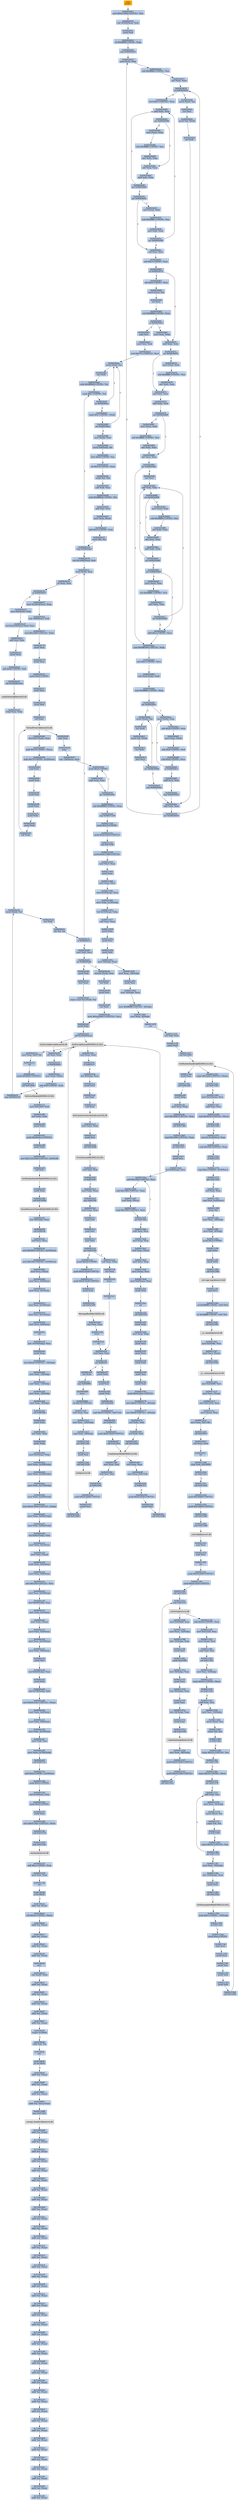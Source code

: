 digraph G {
node[shape=rectangle,style=filled,fillcolor=lightsteelblue,color=lightsteelblue]
bgcolor="transparent"
a0x00420d10pusha_[label="start\npusha ",fillcolor="orange",color="lightgrey"];
a0x00420d11movl_0x415000UINT32_esi[label="0x00420d11\nmovl $0x415000<UINT32>, %esi"];
a0x00420d16leal__81920esi__edi[label="0x00420d16\nleal -81920(%esi), %edi"];
a0x00420d1cpushl_edi[label="0x00420d1c\npushl %edi"];
a0x00420d1dorl_0xffffffffUINT8_ebp[label="0x00420d1d\norl $0xffffffff<UINT8>, %ebp"];
a0x00420d20jmp_0x00420d32[label="0x00420d20\njmp 0x00420d32"];
a0x00420d32movl_esi__ebx[label="0x00420d32\nmovl (%esi), %ebx"];
a0x00420d34subl_0xfffffffcUINT8_esi[label="0x00420d34\nsubl $0xfffffffc<UINT8>, %esi"];
a0x00420d37adcl_ebx_ebx[label="0x00420d37\nadcl %ebx, %ebx"];
a0x00420d39jb_0x00420d28[label="0x00420d39\njb 0x00420d28"];
a0x00420d28movb_esi__al[label="0x00420d28\nmovb (%esi), %al"];
a0x00420d2aincl_esi[label="0x00420d2a\nincl %esi"];
a0x00420d2bmovb_al_edi_[label="0x00420d2b\nmovb %al, (%edi)"];
a0x00420d2dincl_edi[label="0x00420d2d\nincl %edi"];
a0x00420d2eaddl_ebx_ebx[label="0x00420d2e\naddl %ebx, %ebx"];
a0x00420d30jne_0x00420d39[label="0x00420d30\njne 0x00420d39"];
a0x00420d3bmovl_0x1UINT32_eax[label="0x00420d3b\nmovl $0x1<UINT32>, %eax"];
a0x00420d40addl_ebx_ebx[label="0x00420d40\naddl %ebx, %ebx"];
a0x00420d42jne_0x00420d4b[label="0x00420d42\njne 0x00420d4b"];
a0x00420d4badcl_eax_eax[label="0x00420d4b\nadcl %eax, %eax"];
a0x00420d4daddl_ebx_ebx[label="0x00420d4d\naddl %ebx, %ebx"];
a0x00420d4fjae_0x00420d40[label="0x00420d4f\njae 0x00420d40"];
a0x00420d51jne_0x00420d5c[label="0x00420d51\njne 0x00420d5c"];
a0x00420d5cxorl_ecx_ecx[label="0x00420d5c\nxorl %ecx, %ecx"];
a0x00420d5esubl_0x3UINT8_eax[label="0x00420d5e\nsubl $0x3<UINT8>, %eax"];
a0x00420d61jb_0x00420d70[label="0x00420d61\njb 0x00420d70"];
a0x00420d70addl_ebx_ebx[label="0x00420d70\naddl %ebx, %ebx"];
a0x00420d72jne_0x00420d7b[label="0x00420d72\njne 0x00420d7b"];
a0x00420d7badcl_ecx_ecx[label="0x00420d7b\nadcl %ecx, %ecx"];
a0x00420d7daddl_ebx_ebx[label="0x00420d7d\naddl %ebx, %ebx"];
a0x00420d7fjne_0x00420d88[label="0x00420d7f\njne 0x00420d88"];
a0x00420d88adcl_ecx_ecx[label="0x00420d88\nadcl %ecx, %ecx"];
a0x00420d8ajne_0x00420dac[label="0x00420d8a\njne 0x00420dac"];
a0x00420daccmpl_0xfffff300UINT32_ebp[label="0x00420dac\ncmpl $0xfffff300<UINT32>, %ebp"];
a0x00420db2adcl_0x1UINT8_ecx[label="0x00420db2\nadcl $0x1<UINT8>, %ecx"];
a0x00420db5leal_ediebp__edx[label="0x00420db5\nleal (%edi,%ebp), %edx"];
a0x00420db8cmpl_0xfffffffcUINT8_ebp[label="0x00420db8\ncmpl $0xfffffffc<UINT8>, %ebp"];
a0x00420dbbjbe_0x00420dcc[label="0x00420dbb\njbe 0x00420dcc"];
a0x00420dbdmovb_edx__al[label="0x00420dbd\nmovb (%edx), %al"];
a0x00420dbfincl_edx[label="0x00420dbf\nincl %edx"];
a0x00420dc0movb_al_edi_[label="0x00420dc0\nmovb %al, (%edi)"];
a0x00420dc2incl_edi[label="0x00420dc2\nincl %edi"];
a0x00420dc3decl_ecx[label="0x00420dc3\ndecl %ecx"];
a0x00420dc4jne_0x00420dbd[label="0x00420dc4\njne 0x00420dbd"];
a0x00420dc6jmp_0x00420d2e[label="0x00420dc6\njmp 0x00420d2e"];
a0x00420d63shll_0x8UINT8_eax[label="0x00420d63\nshll $0x8<UINT8>, %eax"];
a0x00420d66movb_esi__al[label="0x00420d66\nmovb (%esi), %al"];
a0x00420d68incl_esi[label="0x00420d68\nincl %esi"];
a0x00420d69xorl_0xffffffffUINT8_eax[label="0x00420d69\nxorl $0xffffffff<UINT8>, %eax"];
a0x00420d6cje_0x00420de2[label="0x00420d6c\nje 0x00420de2"];
a0x00420d6emovl_eax_ebp[label="0x00420d6e\nmovl %eax, %ebp"];
a0x00420dccmovl_edx__eax[label="0x00420dcc\nmovl (%edx), %eax"];
a0x00420dceaddl_0x4UINT8_edx[label="0x00420dce\naddl $0x4<UINT8>, %edx"];
a0x00420dd1movl_eax_edi_[label="0x00420dd1\nmovl %eax, (%edi)"];
a0x00420dd3addl_0x4UINT8_edi[label="0x00420dd3\naddl $0x4<UINT8>, %edi"];
a0x00420dd6subl_0x4UINT8_ecx[label="0x00420dd6\nsubl $0x4<UINT8>, %ecx"];
a0x00420dd9ja_0x00420dcc[label="0x00420dd9\nja 0x00420dcc"];
a0x00420ddbaddl_ecx_edi[label="0x00420ddb\naddl %ecx, %edi"];
a0x00420dddjmp_0x00420d2e[label="0x00420ddd\njmp 0x00420d2e"];
a0x00420d81movl_esi__ebx[label="0x00420d81\nmovl (%esi), %ebx"];
a0x00420d83subl_0xfffffffcUINT8_esi[label="0x00420d83\nsubl $0xfffffffc<UINT8>, %esi"];
a0x00420d86adcl_ebx_ebx[label="0x00420d86\nadcl %ebx, %ebx"];
a0x00420d53movl_esi__ebx[label="0x00420d53\nmovl (%esi), %ebx"];
a0x00420d55subl_0xfffffffcUINT8_esi[label="0x00420d55\nsubl $0xfffffffc<UINT8>, %esi"];
a0x00420d58adcl_ebx_ebx[label="0x00420d58\nadcl %ebx, %ebx"];
a0x00420d5ajae_0x00420d40[label="0x00420d5a\njae 0x00420d40"];
a0x00420d8cincl_ecx[label="0x00420d8c\nincl %ecx"];
a0x00420d8daddl_ebx_ebx[label="0x00420d8d\naddl %ebx, %ebx"];
a0x00420d8fjne_0x00420d98[label="0x00420d8f\njne 0x00420d98"];
a0x00420d91movl_esi__ebx[label="0x00420d91\nmovl (%esi), %ebx"];
a0x00420d93subl_0xfffffffcUINT8_esi[label="0x00420d93\nsubl $0xfffffffc<UINT8>, %esi"];
a0x00420d96adcl_ebx_ebx[label="0x00420d96\nadcl %ebx, %ebx"];
a0x00420d98adcl_ecx_ecx[label="0x00420d98\nadcl %ecx, %ecx"];
a0x00420d9aaddl_ebx_ebx[label="0x00420d9a\naddl %ebx, %ebx"];
a0x00420d9cjae_0x00420d8d[label="0x00420d9c\njae 0x00420d8d"];
a0x00420d9ejne_0x00420da9[label="0x00420d9e\njne 0x00420da9"];
a0x00420da9addl_0x2UINT8_ecx[label="0x00420da9\naddl $0x2<UINT8>, %ecx"];
a0x00420da0movl_esi__ebx[label="0x00420da0\nmovl (%esi), %ebx"];
a0x00420da2subl_0xfffffffcUINT8_esi[label="0x00420da2\nsubl $0xfffffffc<UINT8>, %esi"];
a0x00420da5adcl_ebx_ebx[label="0x00420da5\nadcl %ebx, %ebx"];
a0x00420da7jae_0x00420d8d[label="0x00420da7\njae 0x00420d8d"];
a0x00420d74movl_esi__ebx[label="0x00420d74\nmovl (%esi), %ebx"];
a0x00420d76subl_0xfffffffcUINT8_esi[label="0x00420d76\nsubl $0xfffffffc<UINT8>, %esi"];
a0x00420d79adcl_ebx_ebx[label="0x00420d79\nadcl %ebx, %ebx"];
a0x00420d44movl_esi__ebx[label="0x00420d44\nmovl (%esi), %ebx"];
a0x00420d46subl_0xfffffffcUINT8_esi[label="0x00420d46\nsubl $0xfffffffc<UINT8>, %esi"];
a0x00420d49adcl_ebx_ebx[label="0x00420d49\nadcl %ebx, %ebx"];
a0x00420de2popl_esi[label="0x00420de2\npopl %esi"];
a0x00420de3movl_esi_edi[label="0x00420de3\nmovl %esi, %edi"];
a0x00420de5movl_0x71cUINT32_ecx[label="0x00420de5\nmovl $0x71c<UINT32>, %ecx"];
a0x00420deamovb_edi__al[label="0x00420dea\nmovb (%edi), %al"];
a0x00420decincl_edi[label="0x00420dec\nincl %edi"];
a0x00420dedsubb_0xffffffe8UINT8_al[label="0x00420ded\nsubb $0xffffffe8<UINT8>, %al"];
a0x00420defcmpb_0x1UINT8_al[label="0x00420def\ncmpb $0x1<UINT8>, %al"];
a0x00420df1ja_0x00420dea[label="0x00420df1\nja 0x00420dea"];
a0x00420df3cmpb_0x1UINT8_edi_[label="0x00420df3\ncmpb $0x1<UINT8>, (%edi)"];
a0x00420df6jne_0x00420dea[label="0x00420df6\njne 0x00420dea"];
a0x00420df8movl_edi__eax[label="0x00420df8\nmovl (%edi), %eax"];
a0x00420dfamovb_0x4edi__bl[label="0x00420dfa\nmovb 0x4(%edi), %bl"];
a0x00420dfdshrw_0x8UINT8_ax[label="0x00420dfd\nshrw $0x8<UINT8>, %ax"];
a0x00420e01roll_0x10UINT8_eax[label="0x00420e01\nroll $0x10<UINT8>, %eax"];
a0x00420e04xchgb_al_ah[label="0x00420e04\nxchgb %al, %ah"];
a0x00420e06subl_edi_eax[label="0x00420e06\nsubl %edi, %eax"];
a0x00420e08subb_0xffffffe8UINT8_bl[label="0x00420e08\nsubb $0xffffffe8<UINT8>, %bl"];
a0x00420e0baddl_esi_eax[label="0x00420e0b\naddl %esi, %eax"];
a0x00420e0dmovl_eax_edi_[label="0x00420e0d\nmovl %eax, (%edi)"];
a0x00420e0faddl_0x5UINT8_edi[label="0x00420e0f\naddl $0x5<UINT8>, %edi"];
a0x00420e12movb_bl_al[label="0x00420e12\nmovb %bl, %al"];
a0x00420e14loop_0x00420def[label="0x00420e14\nloop 0x00420def"];
a0x00420e16leal_0x1e000esi__edi[label="0x00420e16\nleal 0x1e000(%esi), %edi"];
a0x00420e1cmovl_edi__eax[label="0x00420e1c\nmovl (%edi), %eax"];
a0x00420e1eorl_eax_eax[label="0x00420e1e\norl %eax, %eax"];
a0x00420e20je_0x00420e67[label="0x00420e20\nje 0x00420e67"];
a0x00420e22movl_0x4edi__ebx[label="0x00420e22\nmovl 0x4(%edi), %ebx"];
a0x00420e25leal_0x22520eaxesi__eax[label="0x00420e25\nleal 0x22520(%eax,%esi), %eax"];
a0x00420e2caddl_esi_ebx[label="0x00420e2c\naddl %esi, %ebx"];
a0x00420e2epushl_eax[label="0x00420e2e\npushl %eax"];
a0x00420e2faddl_0x8UINT8_edi[label="0x00420e2f\naddl $0x8<UINT8>, %edi"];
a0x00420e32call_0x22608esi_[label="0x00420e32\ncall 0x22608(%esi)"];
LoadLibraryA_kernel32_dll[label="LoadLibraryA@kernel32.dll",fillcolor="lightgrey",color="lightgrey"];
a0x00420e38xchgl_eax_ebp[label="0x00420e38\nxchgl %eax, %ebp"];
a0x00420e39movb_edi__al[label="0x00420e39\nmovb (%edi), %al"];
a0x00420e3bincl_edi[label="0x00420e3b\nincl %edi"];
a0x00420e3corb_al_al[label="0x00420e3c\norb %al, %al"];
a0x00420e3eje_0x00420e1c[label="0x00420e3e\nje 0x00420e1c"];
a0x00420e40movl_edi_ecx[label="0x00420e40\nmovl %edi, %ecx"];
a0x00420e42jns_0x00420e4b[label="0x00420e42\njns 0x00420e4b"];
a0x00420e4bpushl_edi[label="0x00420e4b\npushl %edi"];
a0x00420e4cdecl_eax[label="0x00420e4c\ndecl %eax"];
a0x00420e4drepnz_scasb_es_edi__al[label="0x00420e4d\nrepnz scasb %es:(%edi), %al"];
a0x00420e4fpushl_ebp[label="0x00420e4f\npushl %ebp"];
a0x00420e50call_0x22610esi_[label="0x00420e50\ncall 0x22610(%esi)"];
GetProcAddress_kernel32_dll[label="GetProcAddress@kernel32.dll",fillcolor="lightgrey",color="lightgrey"];
a0x00420e56orl_eax_eax[label="0x00420e56\norl %eax, %eax"];
a0x00420e58je_0x00420e61[label="0x00420e58\nje 0x00420e61"];
a0x00420e5amovl_eax_ebx_[label="0x00420e5a\nmovl %eax, (%ebx)"];
a0x00420e5caddl_0x4UINT8_ebx[label="0x00420e5c\naddl $0x4<UINT8>, %ebx"];
a0x00420e5fjmp_0x00420e39[label="0x00420e5f\njmp 0x00420e39"];
GetProcAddress_KERNEL32_DLL[label="GetProcAddress@KERNEL32.DLL",fillcolor="lightgrey",color="lightgrey"];
a0x00420e44movzwl_edi__eax[label="0x00420e44\nmovzwl (%edi), %eax"];
a0x00420e47incl_edi[label="0x00420e47\nincl %edi"];
a0x00420e48pushl_eax[label="0x00420e48\npushl %eax"];
a0x00420e49incl_edi[label="0x00420e49\nincl %edi"];
a0x00420e4amovl_0xaef24857UINT32_ecx[label="0x00420e4a\nmovl $0xaef24857<UINT32>, %ecx"];
a0x00420e67movl_0x22614esi__ebp[label="0x00420e67\nmovl 0x22614(%esi), %ebp"];
a0x00420e6dleal__4096esi__edi[label="0x00420e6d\nleal -4096(%esi), %edi"];
a0x00420e73movl_0x1000UINT32_ebx[label="0x00420e73\nmovl $0x1000<UINT32>, %ebx"];
a0x00420e78pushl_eax[label="0x00420e78\npushl %eax"];
a0x00420e79pushl_esp[label="0x00420e79\npushl %esp"];
a0x00420e7apushl_0x4UINT8[label="0x00420e7a\npushl $0x4<UINT8>"];
a0x00420e7cpushl_ebx[label="0x00420e7c\npushl %ebx"];
a0x00420e7dpushl_edi[label="0x00420e7d\npushl %edi"];
a0x00420e7ecall_ebp[label="0x00420e7e\ncall %ebp"];
VirtualProtect_kernel32_dll[label="VirtualProtect@kernel32.dll",fillcolor="lightgrey",color="lightgrey"];
a0x00420e80leal_0x207edi__eax[label="0x00420e80\nleal 0x207(%edi), %eax"];
a0x00420e86andb_0x7fUINT8_eax_[label="0x00420e86\nandb $0x7f<UINT8>, (%eax)"];
a0x00420e89andb_0x7fUINT8_0x28eax_[label="0x00420e89\nandb $0x7f<UINT8>, 0x28(%eax)"];
a0x00420e8dpopl_eax[label="0x00420e8d\npopl %eax"];
a0x00420e8epushl_eax[label="0x00420e8e\npushl %eax"];
a0x00420e8fpushl_esp[label="0x00420e8f\npushl %esp"];
a0x00420e90pushl_eax[label="0x00420e90\npushl %eax"];
a0x00420e91pushl_ebx[label="0x00420e91\npushl %ebx"];
a0x00420e92pushl_edi[label="0x00420e92\npushl %edi"];
a0x00420e93call_ebp[label="0x00420e93\ncall %ebp"];
a0x00420e95popl_eax[label="0x00420e95\npopl %eax"];
a0x00420e96popa_[label="0x00420e96\npopa "];
a0x00420e97leal__128esp__eax[label="0x00420e97\nleal -128(%esp), %eax"];
a0x00420e9bpushl_0x0UINT8[label="0x00420e9b\npushl $0x0<UINT8>"];
a0x00420e9dcmpl_eax_esp[label="0x00420e9d\ncmpl %eax, %esp"];
a0x00420e9fjne_0x00420e9b[label="0x00420e9f\njne 0x00420e9b"];
a0x00420ea1subl_0xffffff80UINT8_esp[label="0x00420ea1\nsubl $0xffffff80<UINT8>, %esp"];
a0x00420ea4jmp_0x00411228[label="0x00420ea4\njmp 0x00411228"];
a0x00411228pushl_0x70UINT8[label="0x00411228\npushl $0x70<UINT8>"];
a0x0041122apushl_0x412450UINT32[label="0x0041122a\npushl $0x412450<UINT32>"];
a0x0041122fcall_0x411438[label="0x0041122f\ncall 0x411438"];
a0x00411438pushl_0x411488UINT32[label="0x00411438\npushl $0x411488<UINT32>"];
a0x0041143dmovl_fs_0_eax[label="0x0041143d\nmovl %fs:0, %eax"];
a0x00411443pushl_eax[label="0x00411443\npushl %eax"];
a0x00411444movl_esp_fs_0[label="0x00411444\nmovl %esp, %fs:0"];
a0x0041144bmovl_0x10esp__eax[label="0x0041144b\nmovl 0x10(%esp), %eax"];
a0x0041144fmovl_ebp_0x10esp_[label="0x0041144f\nmovl %ebp, 0x10(%esp)"];
a0x00411453leal_0x10esp__ebp[label="0x00411453\nleal 0x10(%esp), %ebp"];
a0x00411457subl_eax_esp[label="0x00411457\nsubl %eax, %esp"];
a0x00411459pushl_ebx[label="0x00411459\npushl %ebx"];
a0x0041145apushl_esi[label="0x0041145a\npushl %esi"];
a0x0041145bpushl_edi[label="0x0041145b\npushl %edi"];
a0x0041145cmovl__8ebp__eax[label="0x0041145c\nmovl -8(%ebp), %eax"];
a0x0041145fmovl_esp__24ebp_[label="0x0041145f\nmovl %esp, -24(%ebp)"];
a0x00411462pushl_eax[label="0x00411462\npushl %eax"];
a0x00411463movl__4ebp__eax[label="0x00411463\nmovl -4(%ebp), %eax"];
a0x00411466movl_0xffffffffUINT32__4ebp_[label="0x00411466\nmovl $0xffffffff<UINT32>, -4(%ebp)"];
a0x0041146dmovl_eax__8ebp_[label="0x0041146d\nmovl %eax, -8(%ebp)"];
a0x00411470ret[label="0x00411470\nret"];
a0x00411234xorl_edi_edi[label="0x00411234\nxorl %edi, %edi"];
a0x00411236pushl_edi[label="0x00411236\npushl %edi"];
a0x00411237call_0x41209c[label="0x00411237\ncall 0x41209c"];
GetModuleHandleA_KERNEL32_DLL[label="GetModuleHandleA@KERNEL32.DLL",fillcolor="lightgrey",color="lightgrey"];
a0x0041123dcmpw_0x5a4dUINT16_eax_[label="0x0041123d\ncmpw $0x5a4d<UINT16>, (%eax)"];
a0x00411242jne_0x411263[label="0x00411242\njne 0x411263"];
a0x00411244movl_0x3ceax__ecx[label="0x00411244\nmovl 0x3c(%eax), %ecx"];
a0x00411247addl_eax_ecx[label="0x00411247\naddl %eax, %ecx"];
a0x00411249cmpl_0x4550UINT32_ecx_[label="0x00411249\ncmpl $0x4550<UINT32>, (%ecx)"];
a0x0041124fjne_0x411263[label="0x0041124f\njne 0x411263"];
a0x00411251movzwl_0x18ecx__eax[label="0x00411251\nmovzwl 0x18(%ecx), %eax"];
a0x00411255cmpl_0x10bUINT32_eax[label="0x00411255\ncmpl $0x10b<UINT32>, %eax"];
a0x0041125aje_0x41127b[label="0x0041125a\nje 0x41127b"];
a0x0041127bcmpl_0xeUINT8_0x74ecx_[label="0x0041127b\ncmpl $0xe<UINT8>, 0x74(%ecx)"];
a0x0041127fjbe_0x411263[label="0x0041127f\njbe 0x411263"];
a0x00411281xorl_eax_eax[label="0x00411281\nxorl %eax, %eax"];
a0x00411283cmpl_edi_0xe8ecx_[label="0x00411283\ncmpl %edi, 0xe8(%ecx)"];
a0x00411289setne_al[label="0x00411289\nsetne %al"];
a0x0041128cmovl_eax__28ebp_[label="0x0041128c\nmovl %eax, -28(%ebp)"];
a0x0041128fmovl_edi__4ebp_[label="0x0041128f\nmovl %edi, -4(%ebp)"];
a0x00411292pushl_0x2UINT8[label="0x00411292\npushl $0x2<UINT8>"];
a0x00411294popl_ebx[label="0x00411294\npopl %ebx"];
a0x00411295pushl_ebx[label="0x00411295\npushl %ebx"];
a0x00411296call_0x412364[label="0x00411296\ncall 0x412364"];
a__set_app_type_msvcrt_dll[label="__set_app_type@msvcrt.dll",fillcolor="lightgrey",color="lightgrey"];
a0x0041129cpopl_ecx[label="0x0041129c\npopl %ecx"];
a0x0041129dorl_0xffffffffUINT8_0x4178c0[label="0x0041129d\norl $0xffffffff<UINT8>, 0x4178c0"];
a0x004112a4orl_0xffffffffUINT8_0x4178c4[label="0x004112a4\norl $0xffffffff<UINT8>, 0x4178c4"];
a0x004112abcall_0x412360[label="0x004112ab\ncall 0x412360"];
a__p__fmode_msvcrt_dll[label="__p__fmode@msvcrt.dll",fillcolor="lightgrey",color="lightgrey"];
a0x004112b1movl_0x4164fc_ecx[label="0x004112b1\nmovl 0x4164fc, %ecx"];
a0x004112b7movl_ecx_eax_[label="0x004112b7\nmovl %ecx, (%eax)"];
a0x004112b9call_0x412338[label="0x004112b9\ncall 0x412338"];
a__p__commode_msvcrt_dll[label="__p__commode@msvcrt.dll",fillcolor="lightgrey",color="lightgrey"];
a0x004112bfmovl_0x4164f8_ecx[label="0x004112bf\nmovl 0x4164f8, %ecx"];
a0x004112c5movl_ecx_eax_[label="0x004112c5\nmovl %ecx, (%eax)"];
a0x004112c7movl_0x412314_eax[label="0x004112c7\nmovl 0x412314, %eax"];
a0x004112ccmovl_eax__eax[label="0x004112cc\nmovl (%eax), %eax"];
a0x004112cemovl_eax_0x4178bc[label="0x004112ce\nmovl %eax, 0x4178bc"];
a0x004112d3call_0x410415[label="0x004112d3\ncall 0x410415"];
a0x00410415xorl_eax_eax[label="0x00410415\nxorl %eax, %eax"];
a0x00410417ret[label="0x00410417\nret"];
a0x004112d8cmpl_edi_0x416000[label="0x004112d8\ncmpl %edi, 0x416000"];
a0x004112dejne_0x4112ec[label="0x004112de\njne 0x4112ec"];
a0x004112eccall_0x411424[label="0x004112ec\ncall 0x411424"];
a0x00411424pushl_0x30000UINT32[label="0x00411424\npushl $0x30000<UINT32>"];
a0x00411429pushl_0x10000UINT32[label="0x00411429\npushl $0x10000<UINT32>"];
a0x0041142ecall_0x411482[label="0x0041142e\ncall 0x411482"];
a0x00411482jmp_0x412368[label="0x00411482\njmp 0x412368"];
a_controlfp_msvcrt_dll[label="_controlfp@msvcrt.dll",fillcolor="lightgrey",color="lightgrey"];
a0x00411433popl_ecx[label="0x00411433\npopl %ecx"];
a0x00411434popl_ecx[label="0x00411434\npopl %ecx"];
a0x00411435ret[label="0x00411435\nret"];
a0x004112f1pushl_0x412428UINT32[label="0x004112f1\npushl $0x412428<UINT32>"];
a0x004112f6pushl_0x412424UINT32[label="0x004112f6\npushl $0x412424<UINT32>"];
a0x004112fbcall_0x41141e[label="0x004112fb\ncall 0x41141e"];
a0x0041141ejmp_0x41231c[label="0x0041141e\njmp 0x41231c"];
a_initterm_msvcrt_dll[label="_initterm@msvcrt.dll",fillcolor="lightgrey",color="lightgrey"];
a0x00411300movl_0x4164f4_eax[label="0x00411300\nmovl 0x4164f4, %eax"];
a0x00411305movl_eax__32ebp_[label="0x00411305\nmovl %eax, -32(%ebp)"];
a0x00411308leal__32ebp__eax[label="0x00411308\nleal -32(%ebp), %eax"];
a0x0041130bpushl_eax[label="0x0041130b\npushl %eax"];
a0x0041130cpushl_0x4164f0[label="0x0041130c\npushl 0x4164f0"];
a0x00411312leal__36ebp__eax[label="0x00411312\nleal -36(%ebp), %eax"];
a0x00411315pushl_eax[label="0x00411315\npushl %eax"];
a0x00411316leal__40ebp__eax[label="0x00411316\nleal -40(%ebp), %eax"];
a0x00411319pushl_eax[label="0x00411319\npushl %eax"];
a0x0041131aleal__44ebp__eax[label="0x0041131a\nleal -44(%ebp), %eax"];
a0x0041131dpushl_eax[label="0x0041131d\npushl %eax"];
a0x0041131ecall_0x412320[label="0x0041131e\ncall 0x412320"];
a__wgetmainargs_msvcrt_dll[label="__wgetmainargs@msvcrt.dll",fillcolor="lightgrey",color="lightgrey"];
a0x00411324movl_eax__48ebp_[label="0x00411324\nmovl %eax, -48(%ebp)"];
a0x00411327pushl_0x412420UINT32[label="0x00411327\npushl $0x412420<UINT32>"];
a0x0041132cpushl_0x4123d0UINT32[label="0x0041132c\npushl $0x4123d0<UINT32>"];
a0x00411331call_0x41141e[label="0x00411331\ncall 0x41141e"];
a0x00411336addl_0x24UINT8_esp[label="0x00411336\naddl $0x24<UINT8>, %esp"];
a0x00411339movl_0x412324_eax[label="0x00411339\nmovl 0x412324, %eax"];
a0x0041133emovl_eax__esi[label="0x0041133e\nmovl (%eax), %esi"];
a0x00411340cmpl_edi_esi[label="0x00411340\ncmpl %edi, %esi"];
a0x00411342jne_0x411352[label="0x00411342\njne 0x411352"];
a0x00411352movl_esi__52ebp_[label="0x00411352\nmovl %esi, -52(%ebp)"];
a0x00411355cmpw_0x22UINT8_esi_[label="0x00411355\ncmpw $0x22<UINT8>, (%esi)"];
a0x00411359jne_0x4113a0[label="0x00411359\njne 0x4113a0"];
a0x0041135baddl_ebx_esi[label="0x0041135b\naddl %ebx, %esi"];
a0x0041135dmovl_esi__52ebp_[label="0x0041135d\nmovl %esi, -52(%ebp)"];
a0x00411360movw_esi__ax[label="0x00411360\nmovw (%esi), %ax"];
a0x00411363cmpw_di_ax[label="0x00411363\ncmpw %di, %ax"];
a0x00411366je_0x41136e[label="0x00411366\nje 0x41136e"];
a0x00411368cmpw_0x22UINT16_ax[label="0x00411368\ncmpw $0x22<UINT16>, %ax"];
a0x0041136cjne_0x41135b[label="0x0041136c\njne 0x41135b"];
a0x0041136ecmpw_0x22UINT8_esi_[label="0x0041136e\ncmpw $0x22<UINT8>, (%esi)"];
a0x00411372jne_0x411379[label="0x00411372\njne 0x411379"];
a0x00411374addl_ebx_esi[label="0x00411374\naddl %ebx, %esi"];
a0x00411376movl_esi__52ebp_[label="0x00411376\nmovl %esi, -52(%ebp)"];
a0x00411379movw_esi__ax[label="0x00411379\nmovw (%esi), %ax"];
a0x0041137ccmpw_di_ax[label="0x0041137c\ncmpw %di, %ax"];
a0x0041137fje_0x411387[label="0x0041137f\nje 0x411387"];
a0x00411381cmpw_0x20UINT16_ax[label="0x00411381\ncmpw $0x20<UINT16>, %ax"];
a0x00411385jbe_0x411374[label="0x00411385\njbe 0x411374"];
a0x00411387movl_edi__76ebp_[label="0x00411387\nmovl %edi, -76(%ebp)"];
a0x0041138aleal__120ebp__eax[label="0x0041138a\nleal -120(%ebp), %eax"];
a0x0041138dpushl_eax[label="0x0041138d\npushl %eax"];
a0x0041138ecall_0x4120a0[label="0x0041138e\ncall 0x4120a0"];
GetStartupInfoW_KERNEL32_DLL[label="GetStartupInfoW@KERNEL32.DLL",fillcolor="lightgrey",color="lightgrey"];
a0x00411394testb_0x1UINT8__76ebp_[label="0x00411394\ntestb $0x1<UINT8>, -76(%ebp)"];
a0x00411398je_0x4113ad[label="0x00411398\nje 0x4113ad"];
a0x004113adpushl_0xaUINT8[label="0x004113ad\npushl $0xa<UINT8>"];
a0x004113afpopl_eax[label="0x004113af\npopl %eax"];
a0x004113b0pushl_eax[label="0x004113b0\npushl %eax"];
a0x004113b1pushl_esi[label="0x004113b1\npushl %esi"];
a0x004113b2pushl_edi[label="0x004113b2\npushl %edi"];
a0x004113b3pushl_edi[label="0x004113b3\npushl %edi"];
a0x004113b4call_0x41209c[label="0x004113b4\ncall 0x41209c"];
a0x004113bapushl_eax[label="0x004113ba\npushl %eax"];
a0x004113bbcall_0x40ce4b[label="0x004113bb\ncall 0x40ce4b"];
a0x0040ce4bpushl_ebp[label="0x0040ce4b\npushl %ebp"];
a0x0040ce4cmovl_esp_ebp[label="0x0040ce4c\nmovl %esp, %ebp"];
a0x0040ce4emovl_0x2888UINT32_eax[label="0x0040ce4e\nmovl $0x2888<UINT32>, %eax"];
a0x0040ce53call_0x4114b0[label="0x0040ce53\ncall 0x4114b0"];
a0x004114b0cmpl_0x1000UINT32_eax[label="0x004114b0\ncmpl $0x1000<UINT32>, %eax"];
a0x004114b5jae_0x4114c5[label="0x004114b5\njae 0x4114c5"];
a0x004114c5pushl_ecx[label="0x004114c5\npushl %ecx"];
a0x004114c6leal_0x8esp__ecx[label="0x004114c6\nleal 0x8(%esp), %ecx"];
a0x004114casubl_0x1000UINT32_ecx[label="0x004114ca\nsubl $0x1000<UINT32>, %ecx"];
a0x004114d0subl_0x1000UINT32_eax[label="0x004114d0\nsubl $0x1000<UINT32>, %eax"];
a0x004114d5testl_eax_ecx_[label="0x004114d5\ntestl %eax, (%ecx)"];
a0x004114d7cmpl_0x1000UINT32_eax[label="0x004114d7\ncmpl $0x1000<UINT32>, %eax"];
a0x004114dcjae_0x4114ca[label="0x004114dc\njae 0x4114ca"];
a0x004114desubl_eax_ecx[label="0x004114de\nsubl %eax, %ecx"];
a0x004114e0movl_esp_eax[label="0x004114e0\nmovl %esp, %eax"];
a0x004114e2testl_eax_ecx_[label="0x004114e2\ntestl %eax, (%ecx)"];
a0x004114e4movl_ecx_esp[label="0x004114e4\nmovl %ecx, %esp"];
a0x004114e6movl_eax__ecx[label="0x004114e6\nmovl (%eax), %ecx"];
a0x004114e8movl_0x4eax__eax[label="0x004114e8\nmovl 0x4(%eax), %eax"];
a0x004114ebpushl_eax[label="0x004114eb\npushl %eax"];
a0x004114ecret[label="0x004114ec\nret"];
a0x0040ce58call_0x403163[label="0x0040ce58\ncall 0x403163"];
a0x00403163pushl_ebp[label="0x00403163\npushl %ebp"];
a0x00403164movl_esp_ebp[label="0x00403164\nmovl %esp, %ebp"];
a0x00403166pushl_ecx[label="0x00403166\npushl %ecx"];
a0x00403167pushl_ecx[label="0x00403167\npushl %ecx"];
a0x00403168pushl_ebx[label="0x00403168\npushl %ebx"];
a0x00403169pushl_esi[label="0x00403169\npushl %esi"];
a0x0040316apushl_edi[label="0x0040316a\npushl %edi"];
a0x0040316bpushl_0x4129ecUINT32[label="0x0040316b\npushl $0x4129ec<UINT32>"];
a0x00403170movl_0x8UINT32__8ebp_[label="0x00403170\nmovl $0x8<UINT32>, -8(%ebp)"];
a0x00403177movl_0xffUINT32__4ebp_[label="0x00403177\nmovl $0xff<UINT32>, -4(%ebp)"];
a0x0040317exorl_ebx_ebx[label="0x0040317e\nxorl %ebx, %ebx"];
a0x00403180xorl_edi_edi[label="0x00403180\nxorl %edi, %edi"];
a0x00403182call_0x4120a4[label="0x00403182\ncall 0x4120a4"];
LoadLibraryW_KERNEL32_DLL[label="LoadLibraryW@KERNEL32.DLL",fillcolor="lightgrey",color="lightgrey"];
a0x00403188movl_eax_esi[label="0x00403188\nmovl %eax, %esi"];
a0x0040318atestl_esi_esi[label="0x0040318a\ntestl %esi, %esi"];
a0x0040318cje_0x4031b6[label="0x0040318c\nje 0x4031b6"];
a0x0040318epushl_0x412b08UINT32[label="0x0040318e\npushl $0x412b08<UINT32>"];
a0x00403193pushl_esi[label="0x00403193\npushl %esi"];
a0x00403194call_0x4120d0[label="0x00403194\ncall 0x4120d0"];
a0x0040319atestl_eax_eax[label="0x0040319a\ntestl %eax, %eax"];
a0x0040319cje_0x4031a7[label="0x0040319c\nje 0x4031a7"];
a0x0040319eleal__8ebp__ecx[label="0x0040319e\nleal -8(%ebp), %ecx"];
a0x004031a1pushl_ecx[label="0x004031a1\npushl %ecx"];
a0x004031a2incl_edi[label="0x004031a2\nincl %edi"];
a0x004031a3call_eax[label="0x004031a3\ncall %eax"];
InitCommonControlsEx_comctl32_dll[label="InitCommonControlsEx@comctl32.dll",fillcolor="lightgrey",color="lightgrey"];
a0x004031a5movl_eax_ebx[label="0x004031a5\nmovl %eax, %ebx"];
a0x004031a7pushl_esi[label="0x004031a7\npushl %esi"];
a0x004031a8call_0x4120d4[label="0x004031a8\ncall 0x4120d4"];
FreeLibrary_KERNEL32_DLL[label="FreeLibrary@KERNEL32.DLL",fillcolor="lightgrey",color="lightgrey"];
a0x004031aetestl_edi_edi[label="0x004031ae\ntestl %edi, %edi"];
a0x004031b0je_0x4031b6[label="0x004031b0\nje 0x4031b6"];
a0x004031b2movl_ebx_eax[label="0x004031b2\nmovl %ebx, %eax"];
a0x004031b4jmp_0x4031bf[label="0x004031b4\njmp 0x4031bf"];
a0x004031bftestl_eax_eax[label="0x004031bf\ntestl %eax, %eax"];
a0x004031c1popl_edi[label="0x004031c1\npopl %edi"];
a0x004031c2popl_esi[label="0x004031c2\npopl %esi"];
a0x004031c3popl_ebx[label="0x004031c3\npopl %ebx"];
a0x004031c4jne_0x4031dd[label="0x004031c4\njne 0x4031dd"];
a0x004031c6pushl_0x30UINT8[label="0x004031c6\npushl $0x30<UINT8>"];
a0x004031ddxorl_eax_eax[label="0x004031dd\nxorl %eax, %eax"];
a0x004031dfincl_eax[label="0x004031df\nincl %eax"];
a0x004031e0leave_[label="0x004031e0\nleave "];
a0x004031e1ret[label="0x004031e1\nret"];
a0x0040ce5dtestl_eax_eax[label="0x0040ce5d\ntestl %eax, %eax"];
a0x0040ce5fjne_0x40ce67[label="0x0040ce5f\njne 0x40ce67"];
a0x0040ce67pushl_ebx[label="0x0040ce67\npushl %ebx"];
a0x0040ce68pushl_esi[label="0x0040ce68\npushl %esi"];
a0x0040ce69pushl_edi[label="0x0040ce69\npushl %edi"];
a0x0040ce6acall_0x40e4e9[label="0x0040ce6a\ncall 0x40e4e9"];
a0x0040e4e9cmpl_0x0UINT8_0x4173e0[label="0x0040e4e9\ncmpl $0x0<UINT8>, 0x4173e0"];
a0x0040e4f0jne_0x40e517[label="0x0040e4f0\njne 0x40e517"];
a0x0040e4f2pushl_0x413b18UINT32[label="0x0040e4f2\npushl $0x413b18<UINT32>"];
a0x0040e4f7call_0x4120a4[label="0x0040e4f7\ncall 0x4120a4"];
a0x0040e4fdtestl_eax_eax[label="0x0040e4fd\ntestl %eax, %eax"];
a0x0040e4ffmovl_eax_0x4173e0[label="0x0040e4ff\nmovl %eax, 0x4173e0"];
a0x0040e504je_0x40e517[label="0x0040e504\nje 0x40e517"];
a0x0040e506pushl_0x413b30UINT32[label="0x0040e506\npushl $0x413b30<UINT32>"];
a0x0040e50bpushl_eax[label="0x0040e50b\npushl %eax"];
a0x0040e50ccall_0x4120d0[label="0x0040e50c\ncall 0x4120d0"];
a0x0040e512movl_eax_0x4173dc[label="0x0040e512\nmovl %eax, 0x4173dc"];
a0x0040e517ret[label="0x0040e517\nret"];
a0x0040ce6fpushl_0x8001UINT32[label="0x0040ce6f\npushl $0x8001<UINT32>"];
a0x0040ce74call_0x412090[label="0x0040ce74\ncall 0x412090"];
SetErrorMode_KERNEL32_DLL[label="SetErrorMode@KERNEL32.DLL",fillcolor="lightgrey",color="lightgrey"];
a0x0040ce7amovl_0x4120c8_edi[label="0x0040ce7a\nmovl 0x4120c8, %edi"];
a0x0040ce80xorl_ebx_ebx[label="0x0040ce80\nxorl %ebx, %ebx"];
a0x0040ce82pushl_ebx[label="0x0040ce82\npushl %ebx"];
a0x0040ce83pushl_0x40e4ceUINT32[label="0x0040ce83\npushl $0x40e4ce<UINT32>"];
a0x0040ce88pushl_ebx[label="0x0040ce88\npushl %ebx"];
a0x0040ce89movl_0x11223344UINT32_0x416c84[label="0x0040ce89\nmovl $0x11223344<UINT32>, 0x416c84"];
a0x0040ce93call_edi[label="0x0040ce93\ncall %edi"];
GetModuleHandleW_KERNEL32_DLL[label="GetModuleHandleW@KERNEL32.DLL",fillcolor="lightgrey",color="lightgrey"];
a0x0040ce95pushl_eax[label="0x0040ce95\npushl %eax"];
a0x0040ce96call_0x412098[label="0x0040ce96\ncall 0x412098"];
EnumResourceTypesW_KERNEL32_DLL[label="EnumResourceTypesW@KERNEL32.DLL",fillcolor="lightgrey",color="lightgrey"];
a0x0040ce9cleal__56ebp__eax[label="0x0040ce9c\nleal -56(%ebp), %eax"];
a0x0040ce9fcall_0x405cfb[label="0x0040ce9f\ncall 0x405cfb"];
a0x00405cfbxorl_ecx_ecx[label="0x00405cfb\nxorl %ecx, %ecx"];
a0x00405cfdmovl_0x400UINT32_0x14eax_[label="0x00405cfd\nmovl $0x400<UINT32>, 0x14(%eax)"];
a0x00405d04movl_0x100UINT32_0x18eax_[label="0x00405d04\nmovl $0x100<UINT32>, 0x18(%eax)"];
a0x00405d0bmovl_ecx_eax_[label="0x00405d0b\nmovl %ecx, (%eax)"];
a0x00405d0dmovl_ecx_0x4eax_[label="0x00405d0d\nmovl %ecx, 0x4(%eax)"];
a0x00405d10movl_ecx_0xceax_[label="0x00405d10\nmovl %ecx, 0xc(%eax)"];
a0x00405d13movl_ecx_0x10eax_[label="0x00405d13\nmovl %ecx, 0x10(%eax)"];
a0x00405d16movl_ecx_0x1ceax_[label="0x00405d16\nmovl %ecx, 0x1c(%eax)"];
a0x00405d19movl_ecx_0x8eax_[label="0x00405d19\nmovl %ecx, 0x8(%eax)"];
a0x00405d1cret[label="0x00405d1c\nret"];
a0x0040cea4leal__10376ebp__eax[label="0x0040cea4\nleal -10376(%ebp), %eax"];
a0x0040ceaapushl_eax[label="0x0040ceaa\npushl %eax"];
a0x0040ceabmovl_0x20UINT32__16ebp_[label="0x0040ceab\nmovl $0x20<UINT32>, -16(%ebp)"];
a0x0040ceb2movl_ebx__24ebp_[label="0x0040ceb2\nmovl %ebx, -24(%ebp)"];
a0x0040ceb5movl_ebx__12ebp_[label="0x0040ceb5\nmovl %ebx, -12(%ebp)"];
a0x0040ceb8movl_ebx__20ebp_[label="0x0040ceb8\nmovl %ebx, -20(%ebp)"];
a0x0040cebbmovl_ebx__8ebp_[label="0x0040cebb\nmovl %ebx, -8(%ebp)"];
a0x0040cebecall_0x40c9da[label="0x0040cebe\ncall 0x40c9da"];
a0x0040c9dapushl_ebx[label="0x0040c9da\npushl %ebx"];
a0x0040c9dbxorl_ebx_ebx[label="0x0040c9db\nxorl %ebx, %ebx"];
a0x0040c9ddpushl_ebp[label="0x0040c9dd\npushl %ebp"];
a0x0040c9demovl_0xcesp__ebp[label="0x0040c9de\nmovl 0xc(%esp), %ebp"];
a0x0040c9e2movl_ebx_0x208ebp_[label="0x0040c9e2\nmovl %ebx, 0x208(%ebp)"];
a0x0040c9e8movl_ebx_0x244ebp_[label="0x0040c9e8\nmovl %ebx, 0x244(%ebp)"];
a0x0040c9eemovl_ebx_0x274ebp_[label="0x0040c9ee\nmovl %ebx, 0x274(%ebp)"];
a0x0040c9f4movl_ebx_0x240ebp_[label="0x0040c9f4\nmovl %ebx, 0x240(%ebp)"];
a0x0040c9famovl_0x413818UINT32_ebp_[label="0x0040c9fa\nmovl $0x413818<UINT32>, (%ebp)"];
a0x0040ca01movl_ebx_0x694ebp_[label="0x0040ca01\nmovl %ebx, 0x694(%ebp)"];
a0x0040ca07movl_ebx_0x6b4ebp_[label="0x0040ca07\nmovl %ebx, 0x6b4(%ebp)"];
a0x0040ca0dleal_0x6bcebp__eax[label="0x0040ca0d\nleal 0x6bc(%ebp), %eax"];
a0x0040ca13movl_ebx_0xceax_[label="0x0040ca13\nmovl %ebx, 0xc(%eax)"];
a0x0040ca16movl_ebx_eax_[label="0x0040ca16\nmovl %ebx, (%eax)"];
a0x0040ca18movl_ebx_0x4eax_[label="0x0040ca18\nmovl %ebx, 0x4(%eax)"];
a0x0040ca1bmovl_ebx_0x8eax_[label="0x0040ca1b\nmovl %ebx, 0x8(%eax)"];
a0x0040ca1emovl_0x100UINT32_ecx[label="0x0040ca1e\nmovl $0x100<UINT32>, %ecx"];
a0x0040ca23movl_ecx_0x10eax_[label="0x0040ca23\nmovl %ecx, 0x10(%eax)"];
a0x0040ca26leal_0x6d0ebp__eax[label="0x0040ca26\nleal 0x6d0(%ebp), %eax"];
a0x0040ca2cmovl_ebx_0xceax_[label="0x0040ca2c\nmovl %ebx, 0xc(%eax)"];
a0x0040ca2fmovl_ebx_eax_[label="0x0040ca2f\nmovl %ebx, (%eax)"];
a0x0040ca31movl_ebx_0x4eax_[label="0x0040ca31\nmovl %ebx, 0x4(%eax)"];
a0x0040ca34movl_ecx_0x10eax_[label="0x0040ca34\nmovl %ecx, 0x10(%eax)"];
a0x0040ca37movl_ebx_0x8eax_[label="0x0040ca37\nmovl %ebx, 0x8(%eax)"];
a0x0040ca3apushl_esi[label="0x0040ca3a\npushl %esi"];
a0x0040ca3bleal_0x6e8ebp__eax[label="0x0040ca3b\nleal 0x6e8(%ebp), %eax"];
a0x0040ca41pushl_edi[label="0x0040ca41\npushl %edi"];
a0x0040ca42leal_0x708ebp__edi[label="0x0040ca42\nleal 0x708(%ebp), %edi"];
a0x0040ca48movl_0x413c8cUINT32_eax_[label="0x0040ca48\nmovl $0x413c8c<UINT32>, (%eax)"];
a0x0040ca4emovl_ebx_0x4eax_[label="0x0040ca4e\nmovl %ebx, 0x4(%eax)"];
a0x0040ca51movl_ebx_0x8eax_[label="0x0040ca51\nmovl %ebx, 0x8(%eax)"];
a0x0040ca54movl_ebx_0x10eax_[label="0x0040ca54\nmovl %ebx, 0x10(%eax)"];
a0x0040ca57movl_edi_esi[label="0x0040ca57\nmovl %edi, %esi"];
a0x0040ca59movl_ebx_0x704ebp_[label="0x0040ca59\nmovl %ebx, 0x704(%ebp)"];
a0x0040ca5fcall_0x40133c[label="0x0040ca5f\ncall 0x40133c"];
a0x0040133candl_0x0UINT8_0x10esi_[label="0x0040133c\nandl $0x0<UINT8>, 0x10(%esi)"];
a0x00401340pushl_0x2cUINT8[label="0x00401340\npushl $0x2c<UINT8>"];
a0x00401342leal_0x14esi__eax[label="0x00401342\nleal 0x14(%esi), %eax"];
a0x00401345pushl_0x0UINT8[label="0x00401345\npushl $0x0<UINT8>"];
a0x00401347pushl_eax[label="0x00401347\npushl %eax"];
a0x00401348movl_0x4124bcUINT32_esi_[label="0x00401348\nmovl $0x4124bc<UINT32>, (%esi)"];
a0x0040134ecall_0x411154[label="0x0040134e\ncall 0x411154"];
a0x00411154jmp_0x4123bc[label="0x00411154\njmp 0x4123bc"];
memset_msvcrt_dll[label="memset@msvcrt.dll",fillcolor="lightgrey",color="lightgrey"];
a0x00401353addl_0xcUINT8_esp[label="0x00401353\naddl $0xc<UINT8>, %esp"];
a0x00401356movl_esi_eax[label="0x00401356\nmovl %esi, %eax"];
a0x00401358ret[label="0x00401358\nret"];
a0x0018fed8jl_0x18fed9[label="0x0018fed8\njl 0x18fed9"];
a0x0018fedasbbb_al_eax_[label="0x0018feda\nsbbb %al, (%eax)"];
a0x0018fedcrclb_0x41UINT8_ebx_[label="0x0018fedc\nrclb $0x41<UINT8>, (%ebx)"];
a0x0018fedfaddb_al_eax_[label="0x0018fedf\naddb %al, (%eax)"];
a0x0018fee1addb_al_eax_[label="0x0018fee1\naddb %al, (%eax)"];
a0x0018fee4addb_al_eax_[label="0x0018fee4\naddb %al, (%eax)"];
a0x0018fee6addb_al_eax_[label="0x0018fee6\naddb %al, (%eax)"];
a0x0018fee8into_[label="0x0018fee8\ninto "];
a0x0018fee9subl_0xa00_ebp[label="0x0018fee9\nsubl 0xa00, %ebp"];
a0x0018feefaddb_al_eax_[label="0x0018feef\naddb %al, (%eax)"];
a0x0018fef1addb_al_eax_[label="0x0018fef1\naddb %al, (%eax)"];
a0x0018fef3addb_al_eax_[label="0x0018fef3\naddb %al, (%eax)"];
a0x0018fef5addb_al_eax_[label="0x0018fef5\naddb %al, (%eax)"];
a0x0018fef7addb_al_eax_[label="0x0018fef7\naddb %al, (%eax)"];
a0x0018fef9loopne_0x18fef8[label="0x0018fef9\nloopne 0x18fef8"];
a0x0018fef8addb_ah_al[label="0x0018fef8\naddb %ah, %al"];
a0x0018fefastd_[label="0x0018fefa\nstd "];
a0x0018fefbjle_0x18fefd[label="0x0018fefb\njle 0x18fefd"];
a0x0018fefdaddb_al_eax_[label="0x0018fefd\naddb %al, (%eax)"];
a0x0018feffaddb_al_eax_[label="0x0018feff\naddb %al, (%eax)"];
a0x0018ff01addb_al_eax_[label="0x0018ff01\naddb %al, (%eax)"];
a0x0018ff03addb_al_eaxeax_[label="0x0018ff03\naddb %al, (%eax,%eax)"];
a0x00411488jmp_0x41236c[label="0x00411488\njmp 0x41236c"];
a_except_handler3_msvcrt_dll[label="_except_handler3@msvcrt.dll",fillcolor="lightgrey",color="lightgrey"];
a0x7c9032a8addb_al_eax_[label="0x7c9032a8\naddb %al, (%eax)"];
a0x7c9032aaaddb_al_eax_[label="0x7c9032aa\naddb %al, (%eax)"];
a0x7c9032acaddb_al_eax_[label="0x7c9032ac\naddb %al, (%eax)"];
a0x7c9032aeaddb_al_eax_[label="0x7c9032ae\naddb %al, (%eax)"];
a0x7c9032b0addb_al_eax_[label="0x7c9032b0\naddb %al, (%eax)"];
a0x7c9032b2addb_al_eax_[label="0x7c9032b2\naddb %al, (%eax)"];
a0x7c9032b4addb_al_eax_[label="0x7c9032b4\naddb %al, (%eax)"];
a0x7c9032b6addb_al_eax_[label="0x7c9032b6\naddb %al, (%eax)"];
a0x7c9032b8addb_al_eax_[label="0x7c9032b8\naddb %al, (%eax)"];
a0x7c9032baaddb_al_eax_[label="0x7c9032ba\naddb %al, (%eax)"];
a0x7c9032bcaddb_al_eax_[label="0x7c9032bc\naddb %al, (%eax)"];
a0x7c9032beaddb_al_eax_[label="0x7c9032be\naddb %al, (%eax)"];
a0x7c9032c0addb_al_eax_[label="0x7c9032c0\naddb %al, (%eax)"];
a0x7c9032c2addb_al_eax_[label="0x7c9032c2\naddb %al, (%eax)"];
a0x7c9032c4addb_al_eax_[label="0x7c9032c4\naddb %al, (%eax)"];
a0x7c9032c6addb_al_eax_[label="0x7c9032c6\naddb %al, (%eax)"];
a0x7c9032c8addb_al_eax_[label="0x7c9032c8\naddb %al, (%eax)"];
a0x7c9032caaddb_al_eax_[label="0x7c9032ca\naddb %al, (%eax)"];
a0x7c9032ccaddb_al_eax_[label="0x7c9032cc\naddb %al, (%eax)"];
a0x7c9032ceaddb_al_eax_[label="0x7c9032ce\naddb %al, (%eax)"];
a0x7c9032d0addb_al_eax_[label="0x7c9032d0\naddb %al, (%eax)"];
a0x7c9032d2addb_al_eax_[label="0x7c9032d2\naddb %al, (%eax)"];
a0x7c9032d4addb_al_eax_[label="0x7c9032d4\naddb %al, (%eax)"];
a0x7c9032d6addb_al_eax_[label="0x7c9032d6\naddb %al, (%eax)"];
a0x7c9032d8addb_al_eax_[label="0x7c9032d8\naddb %al, (%eax)"];
a0x7c9032daaddb_al_eax_[label="0x7c9032da\naddb %al, (%eax)"];
a0x7c9032dcaddb_al_eax_[label="0x7c9032dc\naddb %al, (%eax)"];
a0x7c9032deaddb_al_eax_[label="0x7c9032de\naddb %al, (%eax)"];
a0x7c9032e0addb_al_eax_[label="0x7c9032e0\naddb %al, (%eax)"];
a0x7c9032e2addb_al_eax_[label="0x7c9032e2\naddb %al, (%eax)"];
a0x7c9032e4addb_al_eax_[label="0x7c9032e4\naddb %al, (%eax)"];
a0x7c9032e6addb_al_eax_[label="0x7c9032e6\naddb %al, (%eax)"];
a0x7c9032e8addb_al_eax_[label="0x7c9032e8\naddb %al, (%eax)"];
a0x7c9032eaaddb_al_eax_[label="0x7c9032ea\naddb %al, (%eax)"];
a0x7c9032ecaddb_al_eax_[label="0x7c9032ec\naddb %al, (%eax)"];
a0x7c9032eeaddb_al_eax_[label="0x7c9032ee\naddb %al, (%eax)"];
a0x7c9032f0addb_al_eax_[label="0x7c9032f0\naddb %al, (%eax)"];
a0x7c9032f2addb_al_eax_[label="0x7c9032f2\naddb %al, (%eax)"];
a0x7c9032f4addb_al_eax_[label="0x7c9032f4\naddb %al, (%eax)"];
a0x004031c8pushl_0x412b20UINT32[label="0x004031c8\npushl $0x412b20<UINT32>"];
a0x004031cdpushl_0x412b30UINT32[label="0x004031cd\npushl $0x412b30<UINT32>"];
a0x004031d2pushl_eax[label="0x004031d2\npushl %eax"];
a0x004031d3call_0x412228[label="0x004031d3\ncall 0x412228"];
MessageBoxW_USER32_dll[label="MessageBoxW@USER32.dll",fillcolor="lightgrey",color="lightgrey"];
a0x004031d9xorl_eax_eax[label="0x004031d9\nxorl %eax, %eax"];
a0x004031dbleave_[label="0x004031db\nleave "];
a0x004031dcret[label="0x004031dc\nret"];
a0x0040ce61incl_eax[label="0x0040ce61\nincl %eax"];
a0x0040ce62jmp_0x40d080[label="0x0040ce62\njmp 0x40d080"];
a0x0040d080leave_[label="0x0040d080\nleave "];
a0x0040d081ret_0x10UINT16[label="0x0040d081\nret $0x10<UINT16>"];
a0x004113c0movl_eax_esi[label="0x004113c0\nmovl %eax, %esi"];
a0x004113c2movl_esi__124ebp_[label="0x004113c2\nmovl %esi, -124(%ebp)"];
a0x004113c5cmpl_edi__28ebp_[label="0x004113c5\ncmpl %edi, -28(%ebp)"];
a0x004113c8jne_0x4113d1[label="0x004113c8\njne 0x4113d1"];
a0x004113capushl_esi[label="0x004113ca\npushl %esi"];
a0x004113cbcall_0x412328[label="0x004113cb\ncall 0x412328"];
exit_msvcrt_dll[label="exit@msvcrt.dll",fillcolor="lightgrey",color="lightgrey"];
a0x00420d10pusha_ -> a0x00420d11movl_0x415000UINT32_esi [color="#000000"];
a0x00420d11movl_0x415000UINT32_esi -> a0x00420d16leal__81920esi__edi [color="#000000"];
a0x00420d16leal__81920esi__edi -> a0x00420d1cpushl_edi [color="#000000"];
a0x00420d1cpushl_edi -> a0x00420d1dorl_0xffffffffUINT8_ebp [color="#000000"];
a0x00420d1dorl_0xffffffffUINT8_ebp -> a0x00420d20jmp_0x00420d32 [color="#000000"];
a0x00420d20jmp_0x00420d32 -> a0x00420d32movl_esi__ebx [color="#000000"];
a0x00420d32movl_esi__ebx -> a0x00420d34subl_0xfffffffcUINT8_esi [color="#000000"];
a0x00420d34subl_0xfffffffcUINT8_esi -> a0x00420d37adcl_ebx_ebx [color="#000000"];
a0x00420d37adcl_ebx_ebx -> a0x00420d39jb_0x00420d28 [color="#000000"];
a0x00420d39jb_0x00420d28 -> a0x00420d28movb_esi__al [color="#000000",label="T"];
a0x00420d28movb_esi__al -> a0x00420d2aincl_esi [color="#000000"];
a0x00420d2aincl_esi -> a0x00420d2bmovb_al_edi_ [color="#000000"];
a0x00420d2bmovb_al_edi_ -> a0x00420d2dincl_edi [color="#000000"];
a0x00420d2dincl_edi -> a0x00420d2eaddl_ebx_ebx [color="#000000"];
a0x00420d2eaddl_ebx_ebx -> a0x00420d30jne_0x00420d39 [color="#000000"];
a0x00420d30jne_0x00420d39 -> a0x00420d39jb_0x00420d28 [color="#000000",label="T"];
a0x00420d39jb_0x00420d28 -> a0x00420d3bmovl_0x1UINT32_eax [color="#000000",label="F"];
a0x00420d3bmovl_0x1UINT32_eax -> a0x00420d40addl_ebx_ebx [color="#000000"];
a0x00420d40addl_ebx_ebx -> a0x00420d42jne_0x00420d4b [color="#000000"];
a0x00420d42jne_0x00420d4b -> a0x00420d4badcl_eax_eax [color="#000000",label="T"];
a0x00420d4badcl_eax_eax -> a0x00420d4daddl_ebx_ebx [color="#000000"];
a0x00420d4daddl_ebx_ebx -> a0x00420d4fjae_0x00420d40 [color="#000000"];
a0x00420d4fjae_0x00420d40 -> a0x00420d51jne_0x00420d5c [color="#000000",label="F"];
a0x00420d51jne_0x00420d5c -> a0x00420d5cxorl_ecx_ecx [color="#000000",label="T"];
a0x00420d5cxorl_ecx_ecx -> a0x00420d5esubl_0x3UINT8_eax [color="#000000"];
a0x00420d5esubl_0x3UINT8_eax -> a0x00420d61jb_0x00420d70 [color="#000000"];
a0x00420d61jb_0x00420d70 -> a0x00420d70addl_ebx_ebx [color="#000000",label="T"];
a0x00420d70addl_ebx_ebx -> a0x00420d72jne_0x00420d7b [color="#000000"];
a0x00420d72jne_0x00420d7b -> a0x00420d7badcl_ecx_ecx [color="#000000",label="T"];
a0x00420d7badcl_ecx_ecx -> a0x00420d7daddl_ebx_ebx [color="#000000"];
a0x00420d7daddl_ebx_ebx -> a0x00420d7fjne_0x00420d88 [color="#000000"];
a0x00420d7fjne_0x00420d88 -> a0x00420d88adcl_ecx_ecx [color="#000000",label="T"];
a0x00420d88adcl_ecx_ecx -> a0x00420d8ajne_0x00420dac [color="#000000"];
a0x00420d8ajne_0x00420dac -> a0x00420daccmpl_0xfffff300UINT32_ebp [color="#000000",label="T"];
a0x00420daccmpl_0xfffff300UINT32_ebp -> a0x00420db2adcl_0x1UINT8_ecx [color="#000000"];
a0x00420db2adcl_0x1UINT8_ecx -> a0x00420db5leal_ediebp__edx [color="#000000"];
a0x00420db5leal_ediebp__edx -> a0x00420db8cmpl_0xfffffffcUINT8_ebp [color="#000000"];
a0x00420db8cmpl_0xfffffffcUINT8_ebp -> a0x00420dbbjbe_0x00420dcc [color="#000000"];
a0x00420dbbjbe_0x00420dcc -> a0x00420dbdmovb_edx__al [color="#000000",label="F"];
a0x00420dbdmovb_edx__al -> a0x00420dbfincl_edx [color="#000000"];
a0x00420dbfincl_edx -> a0x00420dc0movb_al_edi_ [color="#000000"];
a0x00420dc0movb_al_edi_ -> a0x00420dc2incl_edi [color="#000000"];
a0x00420dc2incl_edi -> a0x00420dc3decl_ecx [color="#000000"];
a0x00420dc3decl_ecx -> a0x00420dc4jne_0x00420dbd [color="#000000"];
a0x00420dc4jne_0x00420dbd -> a0x00420dbdmovb_edx__al [color="#000000",label="T"];
a0x00420dc4jne_0x00420dbd -> a0x00420dc6jmp_0x00420d2e [color="#000000",label="F"];
a0x00420dc6jmp_0x00420d2e -> a0x00420d2eaddl_ebx_ebx [color="#000000"];
a0x00420d30jne_0x00420d39 -> a0x00420d32movl_esi__ebx [color="#000000",label="F"];
a0x00420d61jb_0x00420d70 -> a0x00420d63shll_0x8UINT8_eax [color="#000000",label="F"];
a0x00420d63shll_0x8UINT8_eax -> a0x00420d66movb_esi__al [color="#000000"];
a0x00420d66movb_esi__al -> a0x00420d68incl_esi [color="#000000"];
a0x00420d68incl_esi -> a0x00420d69xorl_0xffffffffUINT8_eax [color="#000000"];
a0x00420d69xorl_0xffffffffUINT8_eax -> a0x00420d6cje_0x00420de2 [color="#000000"];
a0x00420d6cje_0x00420de2 -> a0x00420d6emovl_eax_ebp [color="#000000",label="F"];
a0x00420d6emovl_eax_ebp -> a0x00420d70addl_ebx_ebx [color="#000000"];
a0x00420dbbjbe_0x00420dcc -> a0x00420dccmovl_edx__eax [color="#000000",label="T"];
a0x00420dccmovl_edx__eax -> a0x00420dceaddl_0x4UINT8_edx [color="#000000"];
a0x00420dceaddl_0x4UINT8_edx -> a0x00420dd1movl_eax_edi_ [color="#000000"];
a0x00420dd1movl_eax_edi_ -> a0x00420dd3addl_0x4UINT8_edi [color="#000000"];
a0x00420dd3addl_0x4UINT8_edi -> a0x00420dd6subl_0x4UINT8_ecx [color="#000000"];
a0x00420dd6subl_0x4UINT8_ecx -> a0x00420dd9ja_0x00420dcc [color="#000000"];
a0x00420dd9ja_0x00420dcc -> a0x00420ddbaddl_ecx_edi [color="#000000",label="F"];
a0x00420ddbaddl_ecx_edi -> a0x00420dddjmp_0x00420d2e [color="#000000"];
a0x00420dddjmp_0x00420d2e -> a0x00420d2eaddl_ebx_ebx [color="#000000"];
a0x00420d7fjne_0x00420d88 -> a0x00420d81movl_esi__ebx [color="#000000",label="F"];
a0x00420d81movl_esi__ebx -> a0x00420d83subl_0xfffffffcUINT8_esi [color="#000000"];
a0x00420d83subl_0xfffffffcUINT8_esi -> a0x00420d86adcl_ebx_ebx [color="#000000"];
a0x00420d86adcl_ebx_ebx -> a0x00420d88adcl_ecx_ecx [color="#000000"];
a0x00420d51jne_0x00420d5c -> a0x00420d53movl_esi__ebx [color="#000000",label="F"];
a0x00420d53movl_esi__ebx -> a0x00420d55subl_0xfffffffcUINT8_esi [color="#000000"];
a0x00420d55subl_0xfffffffcUINT8_esi -> a0x00420d58adcl_ebx_ebx [color="#000000"];
a0x00420d58adcl_ebx_ebx -> a0x00420d5ajae_0x00420d40 [color="#000000"];
a0x00420d5ajae_0x00420d40 -> a0x00420d5cxorl_ecx_ecx [color="#000000",label="F"];
a0x00420d8ajne_0x00420dac -> a0x00420d8cincl_ecx [color="#000000",label="F"];
a0x00420d8cincl_ecx -> a0x00420d8daddl_ebx_ebx [color="#000000"];
a0x00420d8daddl_ebx_ebx -> a0x00420d8fjne_0x00420d98 [color="#000000"];
a0x00420d8fjne_0x00420d98 -> a0x00420d91movl_esi__ebx [color="#000000",label="F"];
a0x00420d91movl_esi__ebx -> a0x00420d93subl_0xfffffffcUINT8_esi [color="#000000"];
a0x00420d93subl_0xfffffffcUINT8_esi -> a0x00420d96adcl_ebx_ebx [color="#000000"];
a0x00420d96adcl_ebx_ebx -> a0x00420d98adcl_ecx_ecx [color="#000000"];
a0x00420d98adcl_ecx_ecx -> a0x00420d9aaddl_ebx_ebx [color="#000000"];
a0x00420d9aaddl_ebx_ebx -> a0x00420d9cjae_0x00420d8d [color="#000000"];
a0x00420d9cjae_0x00420d8d -> a0x00420d9ejne_0x00420da9 [color="#000000",label="F"];
a0x00420d9ejne_0x00420da9 -> a0x00420da9addl_0x2UINT8_ecx [color="#000000",label="T"];
a0x00420da9addl_0x2UINT8_ecx -> a0x00420daccmpl_0xfffff300UINT32_ebp [color="#000000"];
a0x00420dd9ja_0x00420dcc -> a0x00420dccmovl_edx__eax [color="#000000",label="T"];
a0x00420d8fjne_0x00420d98 -> a0x00420d98adcl_ecx_ecx [color="#000000",label="T"];
a0x00420d9cjae_0x00420d8d -> a0x00420d8daddl_ebx_ebx [color="#000000",label="T"];
a0x00420d4fjae_0x00420d40 -> a0x00420d40addl_ebx_ebx [color="#000000",label="T"];
a0x00420d9ejne_0x00420da9 -> a0x00420da0movl_esi__ebx [color="#000000",label="F"];
a0x00420da0movl_esi__ebx -> a0x00420da2subl_0xfffffffcUINT8_esi [color="#000000"];
a0x00420da2subl_0xfffffffcUINT8_esi -> a0x00420da5adcl_ebx_ebx [color="#000000"];
a0x00420da5adcl_ebx_ebx -> a0x00420da7jae_0x00420d8d [color="#000000"];
a0x00420da7jae_0x00420d8d -> a0x00420da9addl_0x2UINT8_ecx [color="#000000",label="F"];
a0x00420d72jne_0x00420d7b -> a0x00420d74movl_esi__ebx [color="#000000",label="F"];
a0x00420d74movl_esi__ebx -> a0x00420d76subl_0xfffffffcUINT8_esi [color="#000000"];
a0x00420d76subl_0xfffffffcUINT8_esi -> a0x00420d79adcl_ebx_ebx [color="#000000"];
a0x00420d79adcl_ebx_ebx -> a0x00420d7badcl_ecx_ecx [color="#000000"];
a0x00420d42jne_0x00420d4b -> a0x00420d44movl_esi__ebx [color="#000000",label="F"];
a0x00420d44movl_esi__ebx -> a0x00420d46subl_0xfffffffcUINT8_esi [color="#000000"];
a0x00420d46subl_0xfffffffcUINT8_esi -> a0x00420d49adcl_ebx_ebx [color="#000000"];
a0x00420d49adcl_ebx_ebx -> a0x00420d4badcl_eax_eax [color="#000000"];
a0x00420da7jae_0x00420d8d -> a0x00420d8daddl_ebx_ebx [color="#000000",label="T"];
a0x00420d5ajae_0x00420d40 -> a0x00420d40addl_ebx_ebx [color="#000000",label="T"];
a0x00420d6cje_0x00420de2 -> a0x00420de2popl_esi [color="#000000",label="T"];
a0x00420de2popl_esi -> a0x00420de3movl_esi_edi [color="#000000"];
a0x00420de3movl_esi_edi -> a0x00420de5movl_0x71cUINT32_ecx [color="#000000"];
a0x00420de5movl_0x71cUINT32_ecx -> a0x00420deamovb_edi__al [color="#000000"];
a0x00420deamovb_edi__al -> a0x00420decincl_edi [color="#000000"];
a0x00420decincl_edi -> a0x00420dedsubb_0xffffffe8UINT8_al [color="#000000"];
a0x00420dedsubb_0xffffffe8UINT8_al -> a0x00420defcmpb_0x1UINT8_al [color="#000000"];
a0x00420defcmpb_0x1UINT8_al -> a0x00420df1ja_0x00420dea [color="#000000"];
a0x00420df1ja_0x00420dea -> a0x00420deamovb_edi__al [color="#000000",label="T"];
a0x00420df1ja_0x00420dea -> a0x00420df3cmpb_0x1UINT8_edi_ [color="#000000",label="F"];
a0x00420df3cmpb_0x1UINT8_edi_ -> a0x00420df6jne_0x00420dea [color="#000000"];
a0x00420df6jne_0x00420dea -> a0x00420df8movl_edi__eax [color="#000000",label="F"];
a0x00420df8movl_edi__eax -> a0x00420dfamovb_0x4edi__bl [color="#000000"];
a0x00420dfamovb_0x4edi__bl -> a0x00420dfdshrw_0x8UINT8_ax [color="#000000"];
a0x00420dfdshrw_0x8UINT8_ax -> a0x00420e01roll_0x10UINT8_eax [color="#000000"];
a0x00420e01roll_0x10UINT8_eax -> a0x00420e04xchgb_al_ah [color="#000000"];
a0x00420e04xchgb_al_ah -> a0x00420e06subl_edi_eax [color="#000000"];
a0x00420e06subl_edi_eax -> a0x00420e08subb_0xffffffe8UINT8_bl [color="#000000"];
a0x00420e08subb_0xffffffe8UINT8_bl -> a0x00420e0baddl_esi_eax [color="#000000"];
a0x00420e0baddl_esi_eax -> a0x00420e0dmovl_eax_edi_ [color="#000000"];
a0x00420e0dmovl_eax_edi_ -> a0x00420e0faddl_0x5UINT8_edi [color="#000000"];
a0x00420e0faddl_0x5UINT8_edi -> a0x00420e12movb_bl_al [color="#000000"];
a0x00420e12movb_bl_al -> a0x00420e14loop_0x00420def [color="#000000"];
a0x00420e14loop_0x00420def -> a0x00420defcmpb_0x1UINT8_al [color="#000000",label="T"];
a0x00420df6jne_0x00420dea -> a0x00420deamovb_edi__al [color="#000000",label="T"];
a0x00420e14loop_0x00420def -> a0x00420e16leal_0x1e000esi__edi [color="#000000",label="F"];
a0x00420e16leal_0x1e000esi__edi -> a0x00420e1cmovl_edi__eax [color="#000000"];
a0x00420e1cmovl_edi__eax -> a0x00420e1eorl_eax_eax [color="#000000"];
a0x00420e1eorl_eax_eax -> a0x00420e20je_0x00420e67 [color="#000000"];
a0x00420e20je_0x00420e67 -> a0x00420e22movl_0x4edi__ebx [color="#000000",label="F"];
a0x00420e22movl_0x4edi__ebx -> a0x00420e25leal_0x22520eaxesi__eax [color="#000000"];
a0x00420e25leal_0x22520eaxesi__eax -> a0x00420e2caddl_esi_ebx [color="#000000"];
a0x00420e2caddl_esi_ebx -> a0x00420e2epushl_eax [color="#000000"];
a0x00420e2epushl_eax -> a0x00420e2faddl_0x8UINT8_edi [color="#000000"];
a0x00420e2faddl_0x8UINT8_edi -> a0x00420e32call_0x22608esi_ [color="#000000"];
a0x00420e32call_0x22608esi_ -> LoadLibraryA_kernel32_dll [color="#000000"];
LoadLibraryA_kernel32_dll -> a0x00420e38xchgl_eax_ebp [color="#000000"];
a0x00420e38xchgl_eax_ebp -> a0x00420e39movb_edi__al [color="#000000"];
a0x00420e39movb_edi__al -> a0x00420e3bincl_edi [color="#000000"];
a0x00420e3bincl_edi -> a0x00420e3corb_al_al [color="#000000"];
a0x00420e3corb_al_al -> a0x00420e3eje_0x00420e1c [color="#000000"];
a0x00420e3eje_0x00420e1c -> a0x00420e40movl_edi_ecx [color="#000000",label="F"];
a0x00420e40movl_edi_ecx -> a0x00420e42jns_0x00420e4b [color="#000000"];
a0x00420e42jns_0x00420e4b -> a0x00420e4bpushl_edi [color="#000000",label="T"];
a0x00420e4bpushl_edi -> a0x00420e4cdecl_eax [color="#000000"];
a0x00420e4cdecl_eax -> a0x00420e4drepnz_scasb_es_edi__al [color="#000000"];
a0x00420e4drepnz_scasb_es_edi__al -> a0x00420e4fpushl_ebp [color="#000000"];
a0x00420e4fpushl_ebp -> a0x00420e50call_0x22610esi_ [color="#000000"];
a0x00420e50call_0x22610esi_ -> GetProcAddress_kernel32_dll [color="#000000"];
GetProcAddress_kernel32_dll -> a0x00420e56orl_eax_eax [color="#000000"];
a0x00420e56orl_eax_eax -> a0x00420e58je_0x00420e61 [color="#000000"];
a0x00420e58je_0x00420e61 -> a0x00420e5amovl_eax_ebx_ [color="#000000",label="F"];
a0x00420e5amovl_eax_ebx_ -> a0x00420e5caddl_0x4UINT8_ebx [color="#000000"];
a0x00420e5caddl_0x4UINT8_ebx -> a0x00420e5fjmp_0x00420e39 [color="#000000"];
a0x00420e5fjmp_0x00420e39 -> a0x00420e39movb_edi__al [color="#000000"];
a0x00420e50call_0x22610esi_ -> GetProcAddress_KERNEL32_DLL [color="#000000"];
GetProcAddress_KERNEL32_DLL -> a0x00420e56orl_eax_eax [color="#000000"];
a0x00420e3eje_0x00420e1c -> a0x00420e1cmovl_edi__eax [color="#000000",label="T"];
a0x00420e42jns_0x00420e4b -> a0x00420e44movzwl_edi__eax [color="#000000",label="F"];
a0x00420e44movzwl_edi__eax -> a0x00420e47incl_edi [color="#000000"];
a0x00420e47incl_edi -> a0x00420e48pushl_eax [color="#000000"];
a0x00420e48pushl_eax -> a0x00420e49incl_edi [color="#000000"];
a0x00420e49incl_edi -> a0x00420e4amovl_0xaef24857UINT32_ecx [color="#000000"];
a0x00420e4amovl_0xaef24857UINT32_ecx -> a0x00420e4fpushl_ebp [color="#000000"];
a0x00420e20je_0x00420e67 -> a0x00420e67movl_0x22614esi__ebp [color="#000000",label="T"];
a0x00420e67movl_0x22614esi__ebp -> a0x00420e6dleal__4096esi__edi [color="#000000"];
a0x00420e6dleal__4096esi__edi -> a0x00420e73movl_0x1000UINT32_ebx [color="#000000"];
a0x00420e73movl_0x1000UINT32_ebx -> a0x00420e78pushl_eax [color="#000000"];
a0x00420e78pushl_eax -> a0x00420e79pushl_esp [color="#000000"];
a0x00420e79pushl_esp -> a0x00420e7apushl_0x4UINT8 [color="#000000"];
a0x00420e7apushl_0x4UINT8 -> a0x00420e7cpushl_ebx [color="#000000"];
a0x00420e7cpushl_ebx -> a0x00420e7dpushl_edi [color="#000000"];
a0x00420e7dpushl_edi -> a0x00420e7ecall_ebp [color="#000000"];
a0x00420e7ecall_ebp -> VirtualProtect_kernel32_dll [color="#000000"];
VirtualProtect_kernel32_dll -> a0x00420e80leal_0x207edi__eax [color="#000000"];
a0x00420e80leal_0x207edi__eax -> a0x00420e86andb_0x7fUINT8_eax_ [color="#000000"];
a0x00420e86andb_0x7fUINT8_eax_ -> a0x00420e89andb_0x7fUINT8_0x28eax_ [color="#000000"];
a0x00420e89andb_0x7fUINT8_0x28eax_ -> a0x00420e8dpopl_eax [color="#000000"];
a0x00420e8dpopl_eax -> a0x00420e8epushl_eax [color="#000000"];
a0x00420e8epushl_eax -> a0x00420e8fpushl_esp [color="#000000"];
a0x00420e8fpushl_esp -> a0x00420e90pushl_eax [color="#000000"];
a0x00420e90pushl_eax -> a0x00420e91pushl_ebx [color="#000000"];
a0x00420e91pushl_ebx -> a0x00420e92pushl_edi [color="#000000"];
a0x00420e92pushl_edi -> a0x00420e93call_ebp [color="#000000"];
a0x00420e93call_ebp -> VirtualProtect_kernel32_dll [color="#000000"];
VirtualProtect_kernel32_dll -> a0x00420e95popl_eax [color="#000000"];
a0x00420e95popl_eax -> a0x00420e96popa_ [color="#000000"];
a0x00420e96popa_ -> a0x00420e97leal__128esp__eax [color="#000000"];
a0x00420e97leal__128esp__eax -> a0x00420e9bpushl_0x0UINT8 [color="#000000"];
a0x00420e9bpushl_0x0UINT8 -> a0x00420e9dcmpl_eax_esp [color="#000000"];
a0x00420e9dcmpl_eax_esp -> a0x00420e9fjne_0x00420e9b [color="#000000"];
a0x00420e9fjne_0x00420e9b -> a0x00420e9bpushl_0x0UINT8 [color="#000000",label="T"];
a0x00420e9fjne_0x00420e9b -> a0x00420ea1subl_0xffffff80UINT8_esp [color="#000000",label="F"];
a0x00420ea1subl_0xffffff80UINT8_esp -> a0x00420ea4jmp_0x00411228 [color="#000000"];
a0x00420ea4jmp_0x00411228 -> a0x00411228pushl_0x70UINT8 [color="#000000"];
a0x00411228pushl_0x70UINT8 -> a0x0041122apushl_0x412450UINT32 [color="#000000"];
a0x0041122apushl_0x412450UINT32 -> a0x0041122fcall_0x411438 [color="#000000"];
a0x0041122fcall_0x411438 -> a0x00411438pushl_0x411488UINT32 [color="#000000"];
a0x00411438pushl_0x411488UINT32 -> a0x0041143dmovl_fs_0_eax [color="#000000"];
a0x0041143dmovl_fs_0_eax -> a0x00411443pushl_eax [color="#000000"];
a0x00411443pushl_eax -> a0x00411444movl_esp_fs_0 [color="#000000"];
a0x00411444movl_esp_fs_0 -> a0x0041144bmovl_0x10esp__eax [color="#000000"];
a0x0041144bmovl_0x10esp__eax -> a0x0041144fmovl_ebp_0x10esp_ [color="#000000"];
a0x0041144fmovl_ebp_0x10esp_ -> a0x00411453leal_0x10esp__ebp [color="#000000"];
a0x00411453leal_0x10esp__ebp -> a0x00411457subl_eax_esp [color="#000000"];
a0x00411457subl_eax_esp -> a0x00411459pushl_ebx [color="#000000"];
a0x00411459pushl_ebx -> a0x0041145apushl_esi [color="#000000"];
a0x0041145apushl_esi -> a0x0041145bpushl_edi [color="#000000"];
a0x0041145bpushl_edi -> a0x0041145cmovl__8ebp__eax [color="#000000"];
a0x0041145cmovl__8ebp__eax -> a0x0041145fmovl_esp__24ebp_ [color="#000000"];
a0x0041145fmovl_esp__24ebp_ -> a0x00411462pushl_eax [color="#000000"];
a0x00411462pushl_eax -> a0x00411463movl__4ebp__eax [color="#000000"];
a0x00411463movl__4ebp__eax -> a0x00411466movl_0xffffffffUINT32__4ebp_ [color="#000000"];
a0x00411466movl_0xffffffffUINT32__4ebp_ -> a0x0041146dmovl_eax__8ebp_ [color="#000000"];
a0x0041146dmovl_eax__8ebp_ -> a0x00411470ret [color="#000000"];
a0x00411470ret -> a0x00411234xorl_edi_edi [color="#000000"];
a0x00411234xorl_edi_edi -> a0x00411236pushl_edi [color="#000000"];
a0x00411236pushl_edi -> a0x00411237call_0x41209c [color="#000000"];
a0x00411237call_0x41209c -> GetModuleHandleA_KERNEL32_DLL [color="#000000"];
GetModuleHandleA_KERNEL32_DLL -> a0x0041123dcmpw_0x5a4dUINT16_eax_ [color="#000000"];
a0x0041123dcmpw_0x5a4dUINT16_eax_ -> a0x00411242jne_0x411263 [color="#000000"];
a0x00411242jne_0x411263 -> a0x00411244movl_0x3ceax__ecx [color="#000000",label="F"];
a0x00411244movl_0x3ceax__ecx -> a0x00411247addl_eax_ecx [color="#000000"];
a0x00411247addl_eax_ecx -> a0x00411249cmpl_0x4550UINT32_ecx_ [color="#000000"];
a0x00411249cmpl_0x4550UINT32_ecx_ -> a0x0041124fjne_0x411263 [color="#000000"];
a0x0041124fjne_0x411263 -> a0x00411251movzwl_0x18ecx__eax [color="#000000",label="F"];
a0x00411251movzwl_0x18ecx__eax -> a0x00411255cmpl_0x10bUINT32_eax [color="#000000"];
a0x00411255cmpl_0x10bUINT32_eax -> a0x0041125aje_0x41127b [color="#000000"];
a0x0041125aje_0x41127b -> a0x0041127bcmpl_0xeUINT8_0x74ecx_ [color="#000000",label="T"];
a0x0041127bcmpl_0xeUINT8_0x74ecx_ -> a0x0041127fjbe_0x411263 [color="#000000"];
a0x0041127fjbe_0x411263 -> a0x00411281xorl_eax_eax [color="#000000",label="F"];
a0x00411281xorl_eax_eax -> a0x00411283cmpl_edi_0xe8ecx_ [color="#000000"];
a0x00411283cmpl_edi_0xe8ecx_ -> a0x00411289setne_al [color="#000000"];
a0x00411289setne_al -> a0x0041128cmovl_eax__28ebp_ [color="#000000"];
a0x0041128cmovl_eax__28ebp_ -> a0x0041128fmovl_edi__4ebp_ [color="#000000"];
a0x0041128fmovl_edi__4ebp_ -> a0x00411292pushl_0x2UINT8 [color="#000000"];
a0x00411292pushl_0x2UINT8 -> a0x00411294popl_ebx [color="#000000"];
a0x00411294popl_ebx -> a0x00411295pushl_ebx [color="#000000"];
a0x00411295pushl_ebx -> a0x00411296call_0x412364 [color="#000000"];
a0x00411296call_0x412364 -> a__set_app_type_msvcrt_dll [color="#000000"];
a__set_app_type_msvcrt_dll -> a0x0041129cpopl_ecx [color="#000000"];
a0x0041129cpopl_ecx -> a0x0041129dorl_0xffffffffUINT8_0x4178c0 [color="#000000"];
a0x0041129dorl_0xffffffffUINT8_0x4178c0 -> a0x004112a4orl_0xffffffffUINT8_0x4178c4 [color="#000000"];
a0x004112a4orl_0xffffffffUINT8_0x4178c4 -> a0x004112abcall_0x412360 [color="#000000"];
a0x004112abcall_0x412360 -> a__p__fmode_msvcrt_dll [color="#000000"];
a__p__fmode_msvcrt_dll -> a0x004112b1movl_0x4164fc_ecx [color="#000000"];
a0x004112b1movl_0x4164fc_ecx -> a0x004112b7movl_ecx_eax_ [color="#000000"];
a0x004112b7movl_ecx_eax_ -> a0x004112b9call_0x412338 [color="#000000"];
a0x004112b9call_0x412338 -> a__p__commode_msvcrt_dll [color="#000000"];
a__p__commode_msvcrt_dll -> a0x004112bfmovl_0x4164f8_ecx [color="#000000"];
a0x004112bfmovl_0x4164f8_ecx -> a0x004112c5movl_ecx_eax_ [color="#000000"];
a0x004112c5movl_ecx_eax_ -> a0x004112c7movl_0x412314_eax [color="#000000"];
a0x004112c7movl_0x412314_eax -> a0x004112ccmovl_eax__eax [color="#000000"];
a0x004112ccmovl_eax__eax -> a0x004112cemovl_eax_0x4178bc [color="#000000"];
a0x004112cemovl_eax_0x4178bc -> a0x004112d3call_0x410415 [color="#000000"];
a0x004112d3call_0x410415 -> a0x00410415xorl_eax_eax [color="#000000"];
a0x00410415xorl_eax_eax -> a0x00410417ret [color="#000000"];
a0x00410417ret -> a0x004112d8cmpl_edi_0x416000 [color="#000000"];
a0x004112d8cmpl_edi_0x416000 -> a0x004112dejne_0x4112ec [color="#000000"];
a0x004112dejne_0x4112ec -> a0x004112eccall_0x411424 [color="#000000",label="T"];
a0x004112eccall_0x411424 -> a0x00411424pushl_0x30000UINT32 [color="#000000"];
a0x00411424pushl_0x30000UINT32 -> a0x00411429pushl_0x10000UINT32 [color="#000000"];
a0x00411429pushl_0x10000UINT32 -> a0x0041142ecall_0x411482 [color="#000000"];
a0x0041142ecall_0x411482 -> a0x00411482jmp_0x412368 [color="#000000"];
a0x00411482jmp_0x412368 -> a_controlfp_msvcrt_dll [color="#000000"];
a_controlfp_msvcrt_dll -> a0x00411433popl_ecx [color="#000000"];
a0x00411433popl_ecx -> a0x00411434popl_ecx [color="#000000"];
a0x00411434popl_ecx -> a0x00411435ret [color="#000000"];
a0x00411435ret -> a0x004112f1pushl_0x412428UINT32 [color="#000000"];
a0x004112f1pushl_0x412428UINT32 -> a0x004112f6pushl_0x412424UINT32 [color="#000000"];
a0x004112f6pushl_0x412424UINT32 -> a0x004112fbcall_0x41141e [color="#000000"];
a0x004112fbcall_0x41141e -> a0x0041141ejmp_0x41231c [color="#000000"];
a0x0041141ejmp_0x41231c -> a_initterm_msvcrt_dll [color="#000000"];
a_initterm_msvcrt_dll -> a0x00411300movl_0x4164f4_eax [color="#000000"];
a0x00411300movl_0x4164f4_eax -> a0x00411305movl_eax__32ebp_ [color="#000000"];
a0x00411305movl_eax__32ebp_ -> a0x00411308leal__32ebp__eax [color="#000000"];
a0x00411308leal__32ebp__eax -> a0x0041130bpushl_eax [color="#000000"];
a0x0041130bpushl_eax -> a0x0041130cpushl_0x4164f0 [color="#000000"];
a0x0041130cpushl_0x4164f0 -> a0x00411312leal__36ebp__eax [color="#000000"];
a0x00411312leal__36ebp__eax -> a0x00411315pushl_eax [color="#000000"];
a0x00411315pushl_eax -> a0x00411316leal__40ebp__eax [color="#000000"];
a0x00411316leal__40ebp__eax -> a0x00411319pushl_eax [color="#000000"];
a0x00411319pushl_eax -> a0x0041131aleal__44ebp__eax [color="#000000"];
a0x0041131aleal__44ebp__eax -> a0x0041131dpushl_eax [color="#000000"];
a0x0041131dpushl_eax -> a0x0041131ecall_0x412320 [color="#000000"];
a0x0041131ecall_0x412320 -> a__wgetmainargs_msvcrt_dll [color="#000000"];
a__wgetmainargs_msvcrt_dll -> a0x00411324movl_eax__48ebp_ [color="#000000"];
a0x00411324movl_eax__48ebp_ -> a0x00411327pushl_0x412420UINT32 [color="#000000"];
a0x00411327pushl_0x412420UINT32 -> a0x0041132cpushl_0x4123d0UINT32 [color="#000000"];
a0x0041132cpushl_0x4123d0UINT32 -> a0x00411331call_0x41141e [color="#000000"];
a0x00411331call_0x41141e -> a0x0041141ejmp_0x41231c [color="#000000"];
a_initterm_msvcrt_dll -> a0x00411336addl_0x24UINT8_esp [color="#000000"];
a0x00411336addl_0x24UINT8_esp -> a0x00411339movl_0x412324_eax [color="#000000"];
a0x00411339movl_0x412324_eax -> a0x0041133emovl_eax__esi [color="#000000"];
a0x0041133emovl_eax__esi -> a0x00411340cmpl_edi_esi [color="#000000"];
a0x00411340cmpl_edi_esi -> a0x00411342jne_0x411352 [color="#000000"];
a0x00411342jne_0x411352 -> a0x00411352movl_esi__52ebp_ [color="#000000",label="T"];
a0x00411352movl_esi__52ebp_ -> a0x00411355cmpw_0x22UINT8_esi_ [color="#000000"];
a0x00411355cmpw_0x22UINT8_esi_ -> a0x00411359jne_0x4113a0 [color="#000000"];
a0x00411359jne_0x4113a0 -> a0x0041135baddl_ebx_esi [color="#000000",label="F"];
a0x0041135baddl_ebx_esi -> a0x0041135dmovl_esi__52ebp_ [color="#000000"];
a0x0041135dmovl_esi__52ebp_ -> a0x00411360movw_esi__ax [color="#000000"];
a0x00411360movw_esi__ax -> a0x00411363cmpw_di_ax [color="#000000"];
a0x00411363cmpw_di_ax -> a0x00411366je_0x41136e [color="#000000"];
a0x00411366je_0x41136e -> a0x00411368cmpw_0x22UINT16_ax [color="#000000",label="F"];
a0x00411368cmpw_0x22UINT16_ax -> a0x0041136cjne_0x41135b [color="#000000"];
a0x0041136cjne_0x41135b -> a0x0041135baddl_ebx_esi [color="#000000",label="T"];
a0x0041136cjne_0x41135b -> a0x0041136ecmpw_0x22UINT8_esi_ [color="#000000",label="F"];
a0x0041136ecmpw_0x22UINT8_esi_ -> a0x00411372jne_0x411379 [color="#000000"];
a0x00411372jne_0x411379 -> a0x00411374addl_ebx_esi [color="#000000",label="F"];
a0x00411374addl_ebx_esi -> a0x00411376movl_esi__52ebp_ [color="#000000"];
a0x00411376movl_esi__52ebp_ -> a0x00411379movw_esi__ax [color="#000000"];
a0x00411379movw_esi__ax -> a0x0041137ccmpw_di_ax [color="#000000"];
a0x0041137ccmpw_di_ax -> a0x0041137fje_0x411387 [color="#000000"];
a0x0041137fje_0x411387 -> a0x00411381cmpw_0x20UINT16_ax [color="#000000",label="F"];
a0x00411381cmpw_0x20UINT16_ax -> a0x00411385jbe_0x411374 [color="#000000"];
a0x00411385jbe_0x411374 -> a0x00411374addl_ebx_esi [color="#000000",label="T"];
a0x00411385jbe_0x411374 -> a0x00411387movl_edi__76ebp_ [color="#000000",label="F"];
a0x00411387movl_edi__76ebp_ -> a0x0041138aleal__120ebp__eax [color="#000000"];
a0x0041138aleal__120ebp__eax -> a0x0041138dpushl_eax [color="#000000"];
a0x0041138dpushl_eax -> a0x0041138ecall_0x4120a0 [color="#000000"];
a0x0041138ecall_0x4120a0 -> GetStartupInfoW_KERNEL32_DLL [color="#000000"];
GetStartupInfoW_KERNEL32_DLL -> a0x00411394testb_0x1UINT8__76ebp_ [color="#000000"];
a0x00411394testb_0x1UINT8__76ebp_ -> a0x00411398je_0x4113ad [color="#000000"];
a0x00411398je_0x4113ad -> a0x004113adpushl_0xaUINT8 [color="#000000",label="T"];
a0x004113adpushl_0xaUINT8 -> a0x004113afpopl_eax [color="#000000"];
a0x004113afpopl_eax -> a0x004113b0pushl_eax [color="#000000"];
a0x004113b0pushl_eax -> a0x004113b1pushl_esi [color="#000000"];
a0x004113b1pushl_esi -> a0x004113b2pushl_edi [color="#000000"];
a0x004113b2pushl_edi -> a0x004113b3pushl_edi [color="#000000"];
a0x004113b3pushl_edi -> a0x004113b4call_0x41209c [color="#000000"];
a0x004113b4call_0x41209c -> GetModuleHandleA_KERNEL32_DLL [color="#000000"];
GetModuleHandleA_KERNEL32_DLL -> a0x004113bapushl_eax [color="#000000"];
a0x004113bapushl_eax -> a0x004113bbcall_0x40ce4b [color="#000000"];
a0x004113bbcall_0x40ce4b -> a0x0040ce4bpushl_ebp [color="#000000"];
a0x0040ce4bpushl_ebp -> a0x0040ce4cmovl_esp_ebp [color="#000000"];
a0x0040ce4cmovl_esp_ebp -> a0x0040ce4emovl_0x2888UINT32_eax [color="#000000"];
a0x0040ce4emovl_0x2888UINT32_eax -> a0x0040ce53call_0x4114b0 [color="#000000"];
a0x0040ce53call_0x4114b0 -> a0x004114b0cmpl_0x1000UINT32_eax [color="#000000"];
a0x004114b0cmpl_0x1000UINT32_eax -> a0x004114b5jae_0x4114c5 [color="#000000"];
a0x004114b5jae_0x4114c5 -> a0x004114c5pushl_ecx [color="#000000",label="T"];
a0x004114c5pushl_ecx -> a0x004114c6leal_0x8esp__ecx [color="#000000"];
a0x004114c6leal_0x8esp__ecx -> a0x004114casubl_0x1000UINT32_ecx [color="#000000"];
a0x004114casubl_0x1000UINT32_ecx -> a0x004114d0subl_0x1000UINT32_eax [color="#000000"];
a0x004114d0subl_0x1000UINT32_eax -> a0x004114d5testl_eax_ecx_ [color="#000000"];
a0x004114d5testl_eax_ecx_ -> a0x004114d7cmpl_0x1000UINT32_eax [color="#000000"];
a0x004114d7cmpl_0x1000UINT32_eax -> a0x004114dcjae_0x4114ca [color="#000000"];
a0x004114dcjae_0x4114ca -> a0x004114casubl_0x1000UINT32_ecx [color="#000000",label="T"];
a0x004114dcjae_0x4114ca -> a0x004114desubl_eax_ecx [color="#000000",label="F"];
a0x004114desubl_eax_ecx -> a0x004114e0movl_esp_eax [color="#000000"];
a0x004114e0movl_esp_eax -> a0x004114e2testl_eax_ecx_ [color="#000000"];
a0x004114e2testl_eax_ecx_ -> a0x004114e4movl_ecx_esp [color="#000000"];
a0x004114e4movl_ecx_esp -> a0x004114e6movl_eax__ecx [color="#000000"];
a0x004114e6movl_eax__ecx -> a0x004114e8movl_0x4eax__eax [color="#000000"];
a0x004114e8movl_0x4eax__eax -> a0x004114ebpushl_eax [color="#000000"];
a0x004114ebpushl_eax -> a0x004114ecret [color="#000000"];
a0x004114ecret -> a0x0040ce58call_0x403163 [color="#000000"];
a0x0040ce58call_0x403163 -> a0x00403163pushl_ebp [color="#000000"];
a0x00403163pushl_ebp -> a0x00403164movl_esp_ebp [color="#000000"];
a0x00403164movl_esp_ebp -> a0x00403166pushl_ecx [color="#000000"];
a0x00403166pushl_ecx -> a0x00403167pushl_ecx [color="#000000"];
a0x00403167pushl_ecx -> a0x00403168pushl_ebx [color="#000000"];
a0x00403168pushl_ebx -> a0x00403169pushl_esi [color="#000000"];
a0x00403169pushl_esi -> a0x0040316apushl_edi [color="#000000"];
a0x0040316apushl_edi -> a0x0040316bpushl_0x4129ecUINT32 [color="#000000"];
a0x0040316bpushl_0x4129ecUINT32 -> a0x00403170movl_0x8UINT32__8ebp_ [color="#000000"];
a0x00403170movl_0x8UINT32__8ebp_ -> a0x00403177movl_0xffUINT32__4ebp_ [color="#000000"];
a0x00403177movl_0xffUINT32__4ebp_ -> a0x0040317exorl_ebx_ebx [color="#000000"];
a0x0040317exorl_ebx_ebx -> a0x00403180xorl_edi_edi [color="#000000"];
a0x00403180xorl_edi_edi -> a0x00403182call_0x4120a4 [color="#000000"];
a0x00403182call_0x4120a4 -> LoadLibraryW_KERNEL32_DLL [color="#000000"];
LoadLibraryW_KERNEL32_DLL -> a0x00403188movl_eax_esi [color="#000000"];
a0x00403188movl_eax_esi -> a0x0040318atestl_esi_esi [color="#000000"];
a0x0040318atestl_esi_esi -> a0x0040318cje_0x4031b6 [color="#000000"];
a0x0040318cje_0x4031b6 -> a0x0040318epushl_0x412b08UINT32 [color="#000000",label="F"];
a0x0040318epushl_0x412b08UINT32 -> a0x00403193pushl_esi [color="#000000"];
a0x00403193pushl_esi -> a0x00403194call_0x4120d0 [color="#000000"];
a0x00403194call_0x4120d0 -> GetProcAddress_KERNEL32_DLL [color="#000000"];
GetProcAddress_KERNEL32_DLL -> a0x0040319atestl_eax_eax [color="#000000"];
a0x0040319atestl_eax_eax -> a0x0040319cje_0x4031a7 [color="#000000"];
a0x0040319cje_0x4031a7 -> a0x0040319eleal__8ebp__ecx [color="#000000",label="F"];
a0x0040319eleal__8ebp__ecx -> a0x004031a1pushl_ecx [color="#000000"];
a0x004031a1pushl_ecx -> a0x004031a2incl_edi [color="#000000"];
a0x004031a2incl_edi -> a0x004031a3call_eax [color="#000000"];
a0x004031a3call_eax -> InitCommonControlsEx_comctl32_dll [color="#000000"];
InitCommonControlsEx_comctl32_dll -> a0x004031a5movl_eax_ebx [color="#000000"];
a0x004031a5movl_eax_ebx -> a0x004031a7pushl_esi [color="#000000"];
a0x004031a7pushl_esi -> a0x004031a8call_0x4120d4 [color="#000000"];
a0x004031a8call_0x4120d4 -> FreeLibrary_KERNEL32_DLL [color="#000000"];
FreeLibrary_KERNEL32_DLL -> a0x004031aetestl_edi_edi [color="#000000"];
a0x004031aetestl_edi_edi -> a0x004031b0je_0x4031b6 [color="#000000"];
a0x004031b0je_0x4031b6 -> a0x004031b2movl_ebx_eax [color="#000000",label="F"];
a0x004031b2movl_ebx_eax -> a0x004031b4jmp_0x4031bf [color="#000000"];
a0x004031b4jmp_0x4031bf -> a0x004031bftestl_eax_eax [color="#000000"];
a0x004031bftestl_eax_eax -> a0x004031c1popl_edi [color="#000000"];
a0x004031c1popl_edi -> a0x004031c2popl_esi [color="#000000"];
a0x004031c2popl_esi -> a0x004031c3popl_ebx [color="#000000"];
a0x004031c3popl_ebx -> a0x004031c4jne_0x4031dd [color="#000000"];
a0x004031c4jne_0x4031dd -> a0x004031c6pushl_0x30UINT8 [color="#000000",label="F"];
a0x004031c4jne_0x4031dd -> a0x004031ddxorl_eax_eax [color="#000000",label="T"];
a0x004031ddxorl_eax_eax -> a0x004031dfincl_eax [color="#000000"];
a0x004031dfincl_eax -> a0x004031e0leave_ [color="#000000"];
a0x004031e0leave_ -> a0x004031e1ret [color="#000000"];
a0x004031e1ret -> a0x0040ce5dtestl_eax_eax [color="#000000"];
a0x0040ce5dtestl_eax_eax -> a0x0040ce5fjne_0x40ce67 [color="#000000"];
a0x0040ce5fjne_0x40ce67 -> a0x0040ce67pushl_ebx [color="#000000",label="T"];
a0x0040ce67pushl_ebx -> a0x0040ce68pushl_esi [color="#000000"];
a0x0040ce68pushl_esi -> a0x0040ce69pushl_edi [color="#000000"];
a0x0040ce69pushl_edi -> a0x0040ce6acall_0x40e4e9 [color="#000000"];
a0x0040ce6acall_0x40e4e9 -> a0x0040e4e9cmpl_0x0UINT8_0x4173e0 [color="#000000"];
a0x0040e4e9cmpl_0x0UINT8_0x4173e0 -> a0x0040e4f0jne_0x40e517 [color="#000000"];
a0x0040e4f0jne_0x40e517 -> a0x0040e4f2pushl_0x413b18UINT32 [color="#000000",label="F"];
a0x0040e4f2pushl_0x413b18UINT32 -> a0x0040e4f7call_0x4120a4 [color="#000000"];
a0x0040e4f7call_0x4120a4 -> LoadLibraryW_KERNEL32_DLL [color="#000000"];
LoadLibraryW_KERNEL32_DLL -> a0x0040e4fdtestl_eax_eax [color="#000000"];
a0x0040e4fdtestl_eax_eax -> a0x0040e4ffmovl_eax_0x4173e0 [color="#000000"];
a0x0040e4ffmovl_eax_0x4173e0 -> a0x0040e504je_0x40e517 [color="#000000"];
a0x0040e504je_0x40e517 -> a0x0040e506pushl_0x413b30UINT32 [color="#000000",label="F"];
a0x0040e506pushl_0x413b30UINT32 -> a0x0040e50bpushl_eax [color="#000000"];
a0x0040e50bpushl_eax -> a0x0040e50ccall_0x4120d0 [color="#000000"];
a0x0040e50ccall_0x4120d0 -> GetProcAddress_KERNEL32_DLL [color="#000000"];
GetProcAddress_KERNEL32_DLL -> a0x0040e512movl_eax_0x4173dc [color="#000000"];
a0x0040e512movl_eax_0x4173dc -> a0x0040e517ret [color="#000000"];
a0x0040e517ret -> a0x0040ce6fpushl_0x8001UINT32 [color="#000000"];
a0x0040ce6fpushl_0x8001UINT32 -> a0x0040ce74call_0x412090 [color="#000000"];
a0x0040ce74call_0x412090 -> SetErrorMode_KERNEL32_DLL [color="#000000"];
SetErrorMode_KERNEL32_DLL -> a0x0040ce7amovl_0x4120c8_edi [color="#000000"];
a0x0040ce7amovl_0x4120c8_edi -> a0x0040ce80xorl_ebx_ebx [color="#000000"];
a0x0040ce80xorl_ebx_ebx -> a0x0040ce82pushl_ebx [color="#000000"];
a0x0040ce82pushl_ebx -> a0x0040ce83pushl_0x40e4ceUINT32 [color="#000000"];
a0x0040ce83pushl_0x40e4ceUINT32 -> a0x0040ce88pushl_ebx [color="#000000"];
a0x0040ce88pushl_ebx -> a0x0040ce89movl_0x11223344UINT32_0x416c84 [color="#000000"];
a0x0040ce89movl_0x11223344UINT32_0x416c84 -> a0x0040ce93call_edi [color="#000000"];
a0x0040ce93call_edi -> GetModuleHandleW_KERNEL32_DLL [color="#000000"];
GetModuleHandleW_KERNEL32_DLL -> a0x0040ce95pushl_eax [color="#000000"];
a0x0040ce95pushl_eax -> a0x0040ce96call_0x412098 [color="#000000"];
a0x0040ce96call_0x412098 -> EnumResourceTypesW_KERNEL32_DLL [color="#000000"];
EnumResourceTypesW_KERNEL32_DLL -> a0x0040ce9cleal__56ebp__eax [color="#000000"];
a0x0040ce9cleal__56ebp__eax -> a0x0040ce9fcall_0x405cfb [color="#000000"];
a0x0040ce9fcall_0x405cfb -> a0x00405cfbxorl_ecx_ecx [color="#000000"];
a0x00405cfbxorl_ecx_ecx -> a0x00405cfdmovl_0x400UINT32_0x14eax_ [color="#000000"];
a0x00405cfdmovl_0x400UINT32_0x14eax_ -> a0x00405d04movl_0x100UINT32_0x18eax_ [color="#000000"];
a0x00405d04movl_0x100UINT32_0x18eax_ -> a0x00405d0bmovl_ecx_eax_ [color="#000000"];
a0x00405d0bmovl_ecx_eax_ -> a0x00405d0dmovl_ecx_0x4eax_ [color="#000000"];
a0x00405d0dmovl_ecx_0x4eax_ -> a0x00405d10movl_ecx_0xceax_ [color="#000000"];
a0x00405d10movl_ecx_0xceax_ -> a0x00405d13movl_ecx_0x10eax_ [color="#000000"];
a0x00405d13movl_ecx_0x10eax_ -> a0x00405d16movl_ecx_0x1ceax_ [color="#000000"];
a0x00405d16movl_ecx_0x1ceax_ -> a0x00405d19movl_ecx_0x8eax_ [color="#000000"];
a0x00405d19movl_ecx_0x8eax_ -> a0x00405d1cret [color="#000000"];
a0x00405d1cret -> a0x0040cea4leal__10376ebp__eax [color="#000000"];
a0x0040cea4leal__10376ebp__eax -> a0x0040ceaapushl_eax [color="#000000"];
a0x0040ceaapushl_eax -> a0x0040ceabmovl_0x20UINT32__16ebp_ [color="#000000"];
a0x0040ceabmovl_0x20UINT32__16ebp_ -> a0x0040ceb2movl_ebx__24ebp_ [color="#000000"];
a0x0040ceb2movl_ebx__24ebp_ -> a0x0040ceb5movl_ebx__12ebp_ [color="#000000"];
a0x0040ceb5movl_ebx__12ebp_ -> a0x0040ceb8movl_ebx__20ebp_ [color="#000000"];
a0x0040ceb8movl_ebx__20ebp_ -> a0x0040cebbmovl_ebx__8ebp_ [color="#000000"];
a0x0040cebbmovl_ebx__8ebp_ -> a0x0040cebecall_0x40c9da [color="#000000"];
a0x0040cebecall_0x40c9da -> a0x0040c9dapushl_ebx [color="#000000"];
a0x0040c9dapushl_ebx -> a0x0040c9dbxorl_ebx_ebx [color="#000000"];
a0x0040c9dbxorl_ebx_ebx -> a0x0040c9ddpushl_ebp [color="#000000"];
a0x0040c9ddpushl_ebp -> a0x0040c9demovl_0xcesp__ebp [color="#000000"];
a0x0040c9demovl_0xcesp__ebp -> a0x0040c9e2movl_ebx_0x208ebp_ [color="#000000"];
a0x0040c9e2movl_ebx_0x208ebp_ -> a0x0040c9e8movl_ebx_0x244ebp_ [color="#000000"];
a0x0040c9e8movl_ebx_0x244ebp_ -> a0x0040c9eemovl_ebx_0x274ebp_ [color="#000000"];
a0x0040c9eemovl_ebx_0x274ebp_ -> a0x0040c9f4movl_ebx_0x240ebp_ [color="#000000"];
a0x0040c9f4movl_ebx_0x240ebp_ -> a0x0040c9famovl_0x413818UINT32_ebp_ [color="#000000"];
a0x0040c9famovl_0x413818UINT32_ebp_ -> a0x0040ca01movl_ebx_0x694ebp_ [color="#000000"];
a0x0040ca01movl_ebx_0x694ebp_ -> a0x0040ca07movl_ebx_0x6b4ebp_ [color="#000000"];
a0x0040ca07movl_ebx_0x6b4ebp_ -> a0x0040ca0dleal_0x6bcebp__eax [color="#000000"];
a0x0040ca0dleal_0x6bcebp__eax -> a0x0040ca13movl_ebx_0xceax_ [color="#000000"];
a0x0040ca13movl_ebx_0xceax_ -> a0x0040ca16movl_ebx_eax_ [color="#000000"];
a0x0040ca16movl_ebx_eax_ -> a0x0040ca18movl_ebx_0x4eax_ [color="#000000"];
a0x0040ca18movl_ebx_0x4eax_ -> a0x0040ca1bmovl_ebx_0x8eax_ [color="#000000"];
a0x0040ca1bmovl_ebx_0x8eax_ -> a0x0040ca1emovl_0x100UINT32_ecx [color="#000000"];
a0x0040ca1emovl_0x100UINT32_ecx -> a0x0040ca23movl_ecx_0x10eax_ [color="#000000"];
a0x0040ca23movl_ecx_0x10eax_ -> a0x0040ca26leal_0x6d0ebp__eax [color="#000000"];
a0x0040ca26leal_0x6d0ebp__eax -> a0x0040ca2cmovl_ebx_0xceax_ [color="#000000"];
a0x0040ca2cmovl_ebx_0xceax_ -> a0x0040ca2fmovl_ebx_eax_ [color="#000000"];
a0x0040ca2fmovl_ebx_eax_ -> a0x0040ca31movl_ebx_0x4eax_ [color="#000000"];
a0x0040ca31movl_ebx_0x4eax_ -> a0x0040ca34movl_ecx_0x10eax_ [color="#000000"];
a0x0040ca34movl_ecx_0x10eax_ -> a0x0040ca37movl_ebx_0x8eax_ [color="#000000"];
a0x0040ca37movl_ebx_0x8eax_ -> a0x0040ca3apushl_esi [color="#000000"];
a0x0040ca3apushl_esi -> a0x0040ca3bleal_0x6e8ebp__eax [color="#000000"];
a0x0040ca3bleal_0x6e8ebp__eax -> a0x0040ca41pushl_edi [color="#000000"];
a0x0040ca41pushl_edi -> a0x0040ca42leal_0x708ebp__edi [color="#000000"];
a0x0040ca42leal_0x708ebp__edi -> a0x0040ca48movl_0x413c8cUINT32_eax_ [color="#000000"];
a0x0040ca48movl_0x413c8cUINT32_eax_ -> a0x0040ca4emovl_ebx_0x4eax_ [color="#000000"];
a0x0040ca4emovl_ebx_0x4eax_ -> a0x0040ca51movl_ebx_0x8eax_ [color="#000000"];
a0x0040ca51movl_ebx_0x8eax_ -> a0x0040ca54movl_ebx_0x10eax_ [color="#000000"];
a0x0040ca54movl_ebx_0x10eax_ -> a0x0040ca57movl_edi_esi [color="#000000"];
a0x0040ca57movl_edi_esi -> a0x0040ca59movl_ebx_0x704ebp_ [color="#000000"];
a0x0040ca59movl_ebx_0x704ebp_ -> a0x0040ca5fcall_0x40133c [color="#000000"];
a0x0040ca5fcall_0x40133c -> a0x0040133candl_0x0UINT8_0x10esi_ [color="#000000"];
a0x0040133candl_0x0UINT8_0x10esi_ -> a0x00401340pushl_0x2cUINT8 [color="#000000"];
a0x00401340pushl_0x2cUINT8 -> a0x00401342leal_0x14esi__eax [color="#000000"];
a0x00401342leal_0x14esi__eax -> a0x00401345pushl_0x0UINT8 [color="#000000"];
a0x00401345pushl_0x0UINT8 -> a0x00401347pushl_eax [color="#000000"];
a0x00401347pushl_eax -> a0x00401348movl_0x4124bcUINT32_esi_ [color="#000000"];
a0x00401348movl_0x4124bcUINT32_esi_ -> a0x0040134ecall_0x411154 [color="#000000"];
a0x0040134ecall_0x411154 -> a0x00411154jmp_0x4123bc [color="#000000"];
a0x00411154jmp_0x4123bc -> memset_msvcrt_dll [color="#000000"];
memset_msvcrt_dll -> a0x00401353addl_0xcUINT8_esp [color="#000000"];
a0x00401353addl_0xcUINT8_esp -> a0x00401356movl_esi_eax [color="#000000"];
a0x00401356movl_esi_eax -> a0x00401358ret [color="#000000"];
a0x00401358ret -> a0x0018fed8jl_0x18fed9 [color="#000000"];
a0x0018fed8jl_0x18fed9 -> a0x0018fedasbbb_al_eax_ [color="#000000",label="F"];
a0x0018fedasbbb_al_eax_ -> a0x0018fedcrclb_0x41UINT8_ebx_ [color="#000000"];
a0x0018fedcrclb_0x41UINT8_ebx_ -> a0x0018fedfaddb_al_eax_ [color="#000000"];
a0x0018fedfaddb_al_eax_ -> a0x0018fee1addb_al_eax_ [color="#000000"];
a0x0018fee1addb_al_eax_ -> a0x0018fee4addb_al_eax_ [color="#000000"];
a0x0018fee4addb_al_eax_ -> a0x0018fee6addb_al_eax_ [color="#000000"];
a0x0018fee6addb_al_eax_ -> a0x0018fee8into_ [color="#000000"];
a0x0018fee8into_ -> a0x0018fee9subl_0xa00_ebp [color="#000000"];
a0x0018fee9subl_0xa00_ebp -> a0x0018feefaddb_al_eax_ [color="#000000"];
a0x0018feefaddb_al_eax_ -> a0x0018fef1addb_al_eax_ [color="#000000"];
a0x0018fef1addb_al_eax_ -> a0x0018fef3addb_al_eax_ [color="#000000"];
a0x0018fef3addb_al_eax_ -> a0x0018fef5addb_al_eax_ [color="#000000"];
a0x0018fef5addb_al_eax_ -> a0x0018fef7addb_al_eax_ [color="#000000"];
a0x0018fef7addb_al_eax_ -> a0x0018fef9loopne_0x18fef8 [color="#000000"];
a0x0018fef9loopne_0x18fef8 -> a0x0018fef8addb_ah_al [color="#000000",label="T"];
a0x0018fef8addb_ah_al -> a0x0018fefastd_ [color="#000000"];
a0x0018fefastd_ -> a0x0018fefbjle_0x18fefd [color="#000000"];
a0x0018fefbjle_0x18fefd -> a0x0018fefdaddb_al_eax_ [color="#000000",label="F"];
a0x0018fefdaddb_al_eax_ -> a0x0018feffaddb_al_eax_ [color="#000000"];
a0x0018feffaddb_al_eax_ -> a0x0018ff01addb_al_eax_ [color="#000000"];
a0x0018ff01addb_al_eax_ -> a0x0018ff03addb_al_eaxeax_ [color="#000000"];
a0x0018ff03addb_al_eaxeax_ -> a0x00411488jmp_0x41236c [color="#000000"];
a0x00411488jmp_0x41236c -> a_except_handler3_msvcrt_dll [color="#000000"];
a_except_handler3_msvcrt_dll -> a0x7c9032a8addb_al_eax_ [color="#000000"];
a0x7c9032a8addb_al_eax_ -> a0x7c9032aaaddb_al_eax_ [color="#000000"];
a0x7c9032aaaddb_al_eax_ -> a0x7c9032acaddb_al_eax_ [color="#000000"];
a0x7c9032acaddb_al_eax_ -> a0x7c9032aeaddb_al_eax_ [color="#000000"];
a0x7c9032aeaddb_al_eax_ -> a0x7c9032b0addb_al_eax_ [color="#000000"];
a0x7c9032b0addb_al_eax_ -> a0x7c9032b2addb_al_eax_ [color="#000000"];
a0x7c9032b2addb_al_eax_ -> a0x7c9032b4addb_al_eax_ [color="#000000"];
a0x7c9032b4addb_al_eax_ -> a0x7c9032b6addb_al_eax_ [color="#000000"];
a0x7c9032b6addb_al_eax_ -> a0x7c9032b8addb_al_eax_ [color="#000000"];
a0x7c9032b8addb_al_eax_ -> a0x7c9032baaddb_al_eax_ [color="#000000"];
a0x7c9032baaddb_al_eax_ -> a0x7c9032bcaddb_al_eax_ [color="#000000"];
a0x7c9032bcaddb_al_eax_ -> a0x7c9032beaddb_al_eax_ [color="#000000"];
a0x7c9032beaddb_al_eax_ -> a0x7c9032c0addb_al_eax_ [color="#000000"];
a0x7c9032c0addb_al_eax_ -> a0x7c9032c2addb_al_eax_ [color="#000000"];
a0x7c9032c2addb_al_eax_ -> a0x7c9032c4addb_al_eax_ [color="#000000"];
a0x7c9032c4addb_al_eax_ -> a0x7c9032c6addb_al_eax_ [color="#000000"];
a0x7c9032c6addb_al_eax_ -> a0x7c9032c8addb_al_eax_ [color="#000000"];
a0x7c9032c8addb_al_eax_ -> a0x7c9032caaddb_al_eax_ [color="#000000"];
a0x7c9032caaddb_al_eax_ -> a0x7c9032ccaddb_al_eax_ [color="#000000"];
a0x7c9032ccaddb_al_eax_ -> a0x7c9032ceaddb_al_eax_ [color="#000000"];
a0x7c9032ceaddb_al_eax_ -> a0x7c9032d0addb_al_eax_ [color="#000000"];
a0x7c9032d0addb_al_eax_ -> a0x7c9032d2addb_al_eax_ [color="#000000"];
a0x7c9032d2addb_al_eax_ -> a0x7c9032d4addb_al_eax_ [color="#000000"];
a0x7c9032d4addb_al_eax_ -> a0x7c9032d6addb_al_eax_ [color="#000000"];
a0x7c9032d6addb_al_eax_ -> a0x7c9032d8addb_al_eax_ [color="#000000"];
a0x7c9032d8addb_al_eax_ -> a0x7c9032daaddb_al_eax_ [color="#000000"];
a0x7c9032daaddb_al_eax_ -> a0x7c9032dcaddb_al_eax_ [color="#000000"];
a0x7c9032dcaddb_al_eax_ -> a0x7c9032deaddb_al_eax_ [color="#000000"];
a0x7c9032deaddb_al_eax_ -> a0x7c9032e0addb_al_eax_ [color="#000000"];
a0x7c9032e0addb_al_eax_ -> a0x7c9032e2addb_al_eax_ [color="#000000"];
a0x7c9032e2addb_al_eax_ -> a0x7c9032e4addb_al_eax_ [color="#000000"];
a0x7c9032e4addb_al_eax_ -> a0x7c9032e6addb_al_eax_ [color="#000000"];
a0x7c9032e6addb_al_eax_ -> a0x7c9032e8addb_al_eax_ [color="#000000"];
a0x7c9032e8addb_al_eax_ -> a0x7c9032eaaddb_al_eax_ [color="#000000"];
a0x7c9032eaaddb_al_eax_ -> a0x7c9032ecaddb_al_eax_ [color="#000000"];
a0x7c9032ecaddb_al_eax_ -> a0x7c9032eeaddb_al_eax_ [color="#000000"];
a0x7c9032eeaddb_al_eax_ -> a0x7c9032f0addb_al_eax_ [color="#000000"];
a0x7c9032f0addb_al_eax_ -> a0x7c9032f2addb_al_eax_ [color="#000000"];
a0x7c9032f2addb_al_eax_ -> a0x7c9032f4addb_al_eax_ [color="#000000"];
a0x004031c6pushl_0x30UINT8 -> a0x004031c8pushl_0x412b20UINT32 [color="#000000"];
a0x004031c8pushl_0x412b20UINT32 -> a0x004031cdpushl_0x412b30UINT32 [color="#000000"];
a0x004031cdpushl_0x412b30UINT32 -> a0x004031d2pushl_eax [color="#000000"];
a0x004031d2pushl_eax -> a0x004031d3call_0x412228 [color="#000000"];
a0x004031d3call_0x412228 -> MessageBoxW_USER32_dll [color="#000000"];
MessageBoxW_USER32_dll -> a0x004031d9xorl_eax_eax [color="#000000"];
a0x004031d9xorl_eax_eax -> a0x004031dbleave_ [color="#000000"];
a0x004031dbleave_ -> a0x004031dcret [color="#000000"];
a0x004031dcret -> a0x0040ce5dtestl_eax_eax [color="#000000"];
a0x0040ce5fjne_0x40ce67 -> a0x0040ce61incl_eax [color="#000000",label="F"];
a0x0040ce61incl_eax -> a0x0040ce62jmp_0x40d080 [color="#000000"];
a0x0040ce62jmp_0x40d080 -> a0x0040d080leave_ [color="#000000"];
a0x0040d080leave_ -> a0x0040d081ret_0x10UINT16 [color="#000000"];
a0x0040d081ret_0x10UINT16 -> a0x004113c0movl_eax_esi [color="#000000"];
a0x004113c0movl_eax_esi -> a0x004113c2movl_esi__124ebp_ [color="#000000"];
a0x004113c2movl_esi__124ebp_ -> a0x004113c5cmpl_edi__28ebp_ [color="#000000"];
a0x004113c5cmpl_edi__28ebp_ -> a0x004113c8jne_0x4113d1 [color="#000000"];
a0x004113c8jne_0x4113d1 -> a0x004113capushl_esi [color="#000000",label="F"];
a0x004113capushl_esi -> a0x004113cbcall_0x412328 [color="#000000"];
a0x004113cbcall_0x412328 -> exit_msvcrt_dll [color="#000000"];
}
